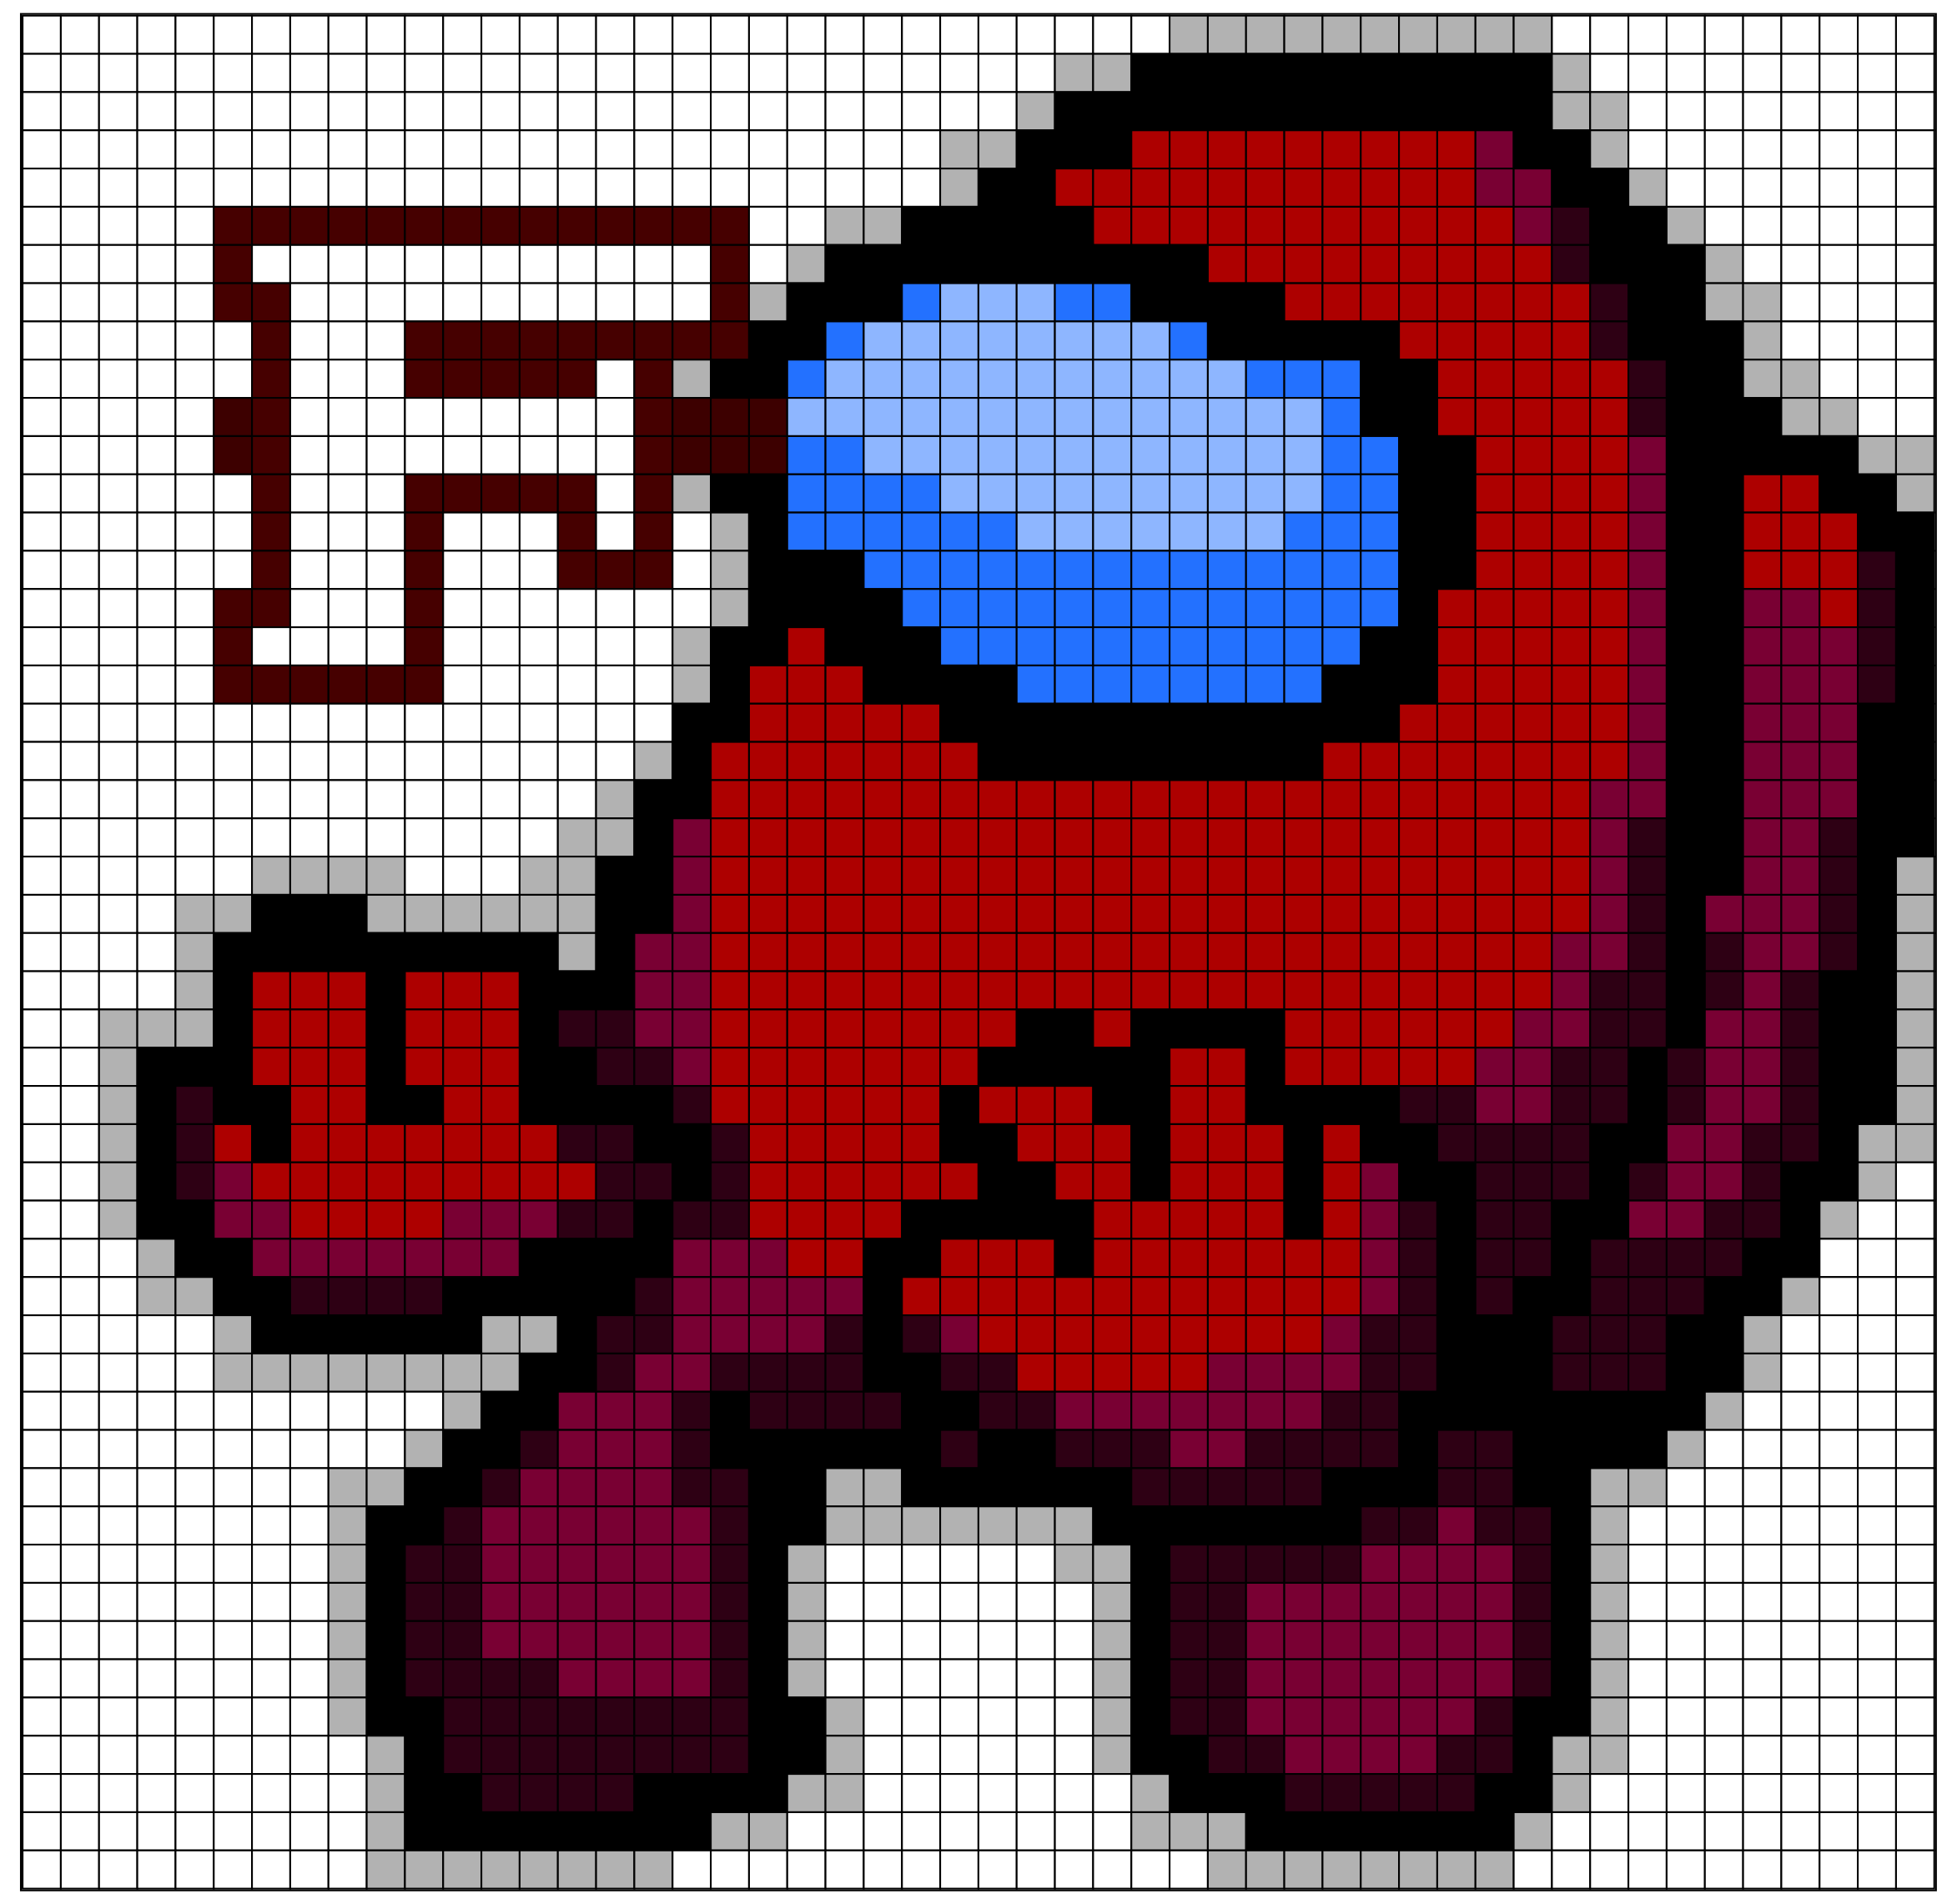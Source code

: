 digraph G {
node[shape = plaintext]
a[ label =<
<TABLE cellspacing="0" cellpadding="10">
<TR>
<TD width="1" height="1" bgcolor="white"></TD>
<TD width="1" height="1" bgcolor="white"></TD>
<TD width="1" height="1" bgcolor="white"></TD>
<TD width="1" height="1" bgcolor="white"></TD>
<TD width="1" height="1" bgcolor="white"></TD>
<TD width="1" height="1" bgcolor="white"></TD>
<TD width="1" height="1" bgcolor="white"></TD>
<TD width="1" height="1" bgcolor="white"></TD>
<TD width="1" height="1" bgcolor="white"></TD>
<TD width="1" height="1" bgcolor="white"></TD>
<TD width="1" height="1" bgcolor="white"></TD>
<TD width="1" height="1" bgcolor="white"></TD>
<TD width="1" height="1" bgcolor="white"></TD>
<TD width="1" height="1" bgcolor="white"></TD>
<TD width="1" height="1" bgcolor="white"></TD>
<TD width="1" height="1" bgcolor="white"></TD>
<TD width="1" height="1" bgcolor="white"></TD>
<TD width="1" height="1" bgcolor="white"></TD>
<TD width="1" height="1" bgcolor="white"></TD>
<TD width="1" height="1" bgcolor="white"></TD>
<TD width="1" height="1" bgcolor="white"></TD>
<TD width="1" height="1" bgcolor="white"></TD>
<TD width="1" height="1" bgcolor="white"></TD>
<TD width="1" height="1" bgcolor="white"></TD>
<TD width="1" height="1" bgcolor="white"></TD>
<TD width="1" height="1" bgcolor="white"></TD>
<TD width="1" height="1" bgcolor="white"></TD>
<TD width="1" height="1" bgcolor="white"></TD>
<TD width="1" height="1" bgcolor="white"></TD>
<TD width="1" height="1" bgcolor="white"></TD>
<TD width="1" height="1" bgcolor="#B2B2B2"></TD>
<TD width="1" height="1" bgcolor="#B2B2B2"></TD>
<TD width="1" height="1" bgcolor="#B2B2B2"></TD>
<TD width="1" height="1" bgcolor="#B2B2B2"></TD>
<TD width="1" height="1" bgcolor="#B2B2B2"></TD>
<TD width="1" height="1" bgcolor="#B2B2B2"></TD>
<TD width="1" height="1" bgcolor="#B2B2B2"></TD>
<TD width="1" height="1" bgcolor="#B2B2B2"></TD>
<TD width="1" height="1" bgcolor="#B2B2B2"></TD>
<TD width="1" height="1" bgcolor="#B2B2B2"></TD>
<TD width="1" height="1" bgcolor="white"></TD>
<TD width="1" height="1" bgcolor="white"></TD>
<TD width="1" height="1" bgcolor="white"></TD>
<TD width="1" height="1" bgcolor="white"></TD>
<TD width="1" height="1" bgcolor="white"></TD>
<TD width="1" height="1" bgcolor="white"></TD>
<TD width="1" height="1" bgcolor="white"></TD>
<TD width="1" height="1" bgcolor="white"></TD>
<TD width="1" height="1" bgcolor="white"></TD>
<TD width="1" height="1" bgcolor="white"></TD>
</TR>
<TR>
<TD width="1" height="1" bgcolor="white"></TD>
<TD width="1" height="1" bgcolor="white"></TD>
<TD width="1" height="1" bgcolor="white"></TD>
<TD width="1" height="1" bgcolor="white"></TD>
<TD width="1" height="1" bgcolor="white"></TD>
<TD width="1" height="1" bgcolor="white"></TD>
<TD width="1" height="1" bgcolor="white"></TD>
<TD width="1" height="1" bgcolor="white"></TD>
<TD width="1" height="1" bgcolor="white"></TD>
<TD width="1" height="1" bgcolor="white"></TD>
<TD width="1" height="1" bgcolor="white"></TD>
<TD width="1" height="1" bgcolor="white"></TD>
<TD width="1" height="1" bgcolor="white"></TD>
<TD width="1" height="1" bgcolor="white"></TD>
<TD width="1" height="1" bgcolor="white"></TD>
<TD width="1" height="1" bgcolor="white"></TD>
<TD width="1" height="1" bgcolor="white"></TD>
<TD width="1" height="1" bgcolor="white"></TD>
<TD width="1" height="1" bgcolor="white"></TD>
<TD width="1" height="1" bgcolor="white"></TD>
<TD width="1" height="1" bgcolor="white"></TD>
<TD width="1" height="1" bgcolor="white"></TD>
<TD width="1" height="1" bgcolor="white"></TD>
<TD width="1" height="1" bgcolor="white"></TD>
<TD width="1" height="1" bgcolor="white"></TD>
<TD width="1" height="1" bgcolor="white"></TD>
<TD width="1" height="1" bgcolor="white"></TD>
<TD width="1" height="1" bgcolor="#B2B2B2"></TD>
<TD width="1" height="1" bgcolor="#B2B2B2"></TD>
<TD width="1" height="1" bgcolor="#000000"></TD>
<TD width="1" height="1" bgcolor="#000000"></TD>
<TD width="1" height="1" bgcolor="#000000"></TD>
<TD width="1" height="1" bgcolor="#000000"></TD>
<TD width="1" height="1" bgcolor="#000000"></TD>
<TD width="1" height="1" bgcolor="#000000"></TD>
<TD width="1" height="1" bgcolor="#000000"></TD>
<TD width="1" height="1" bgcolor="#000000"></TD>
<TD width="1" height="1" bgcolor="#000000"></TD>
<TD width="1" height="1" bgcolor="#000000"></TD>
<TD width="1" height="1" bgcolor="#000000"></TD>
<TD width="1" height="1" bgcolor="#B2B2B2"></TD>
<TD width="1" height="1" bgcolor="white"></TD>
<TD width="1" height="1" bgcolor="white"></TD>
<TD width="1" height="1" bgcolor="white"></TD>
<TD width="1" height="1" bgcolor="white"></TD>
<TD width="1" height="1" bgcolor="white"></TD>
<TD width="1" height="1" bgcolor="white"></TD>
<TD width="1" height="1" bgcolor="white"></TD>
<TD width="1" height="1" bgcolor="white"></TD>
<TD width="1" height="1" bgcolor="white"></TD>
</TR>
<TR>
<TD width="1" height="1" bgcolor="white"></TD>
<TD width="1" height="1" bgcolor="white"></TD>
<TD width="1" height="1" bgcolor="white"></TD>
<TD width="1" height="1" bgcolor="white"></TD>
<TD width="1" height="1" bgcolor="white"></TD>
<TD width="1" height="1" bgcolor="white"></TD>
<TD width="1" height="1" bgcolor="white"></TD>
<TD width="1" height="1" bgcolor="white"></TD>
<TD width="1" height="1" bgcolor="white"></TD>
<TD width="1" height="1" bgcolor="white"></TD>
<TD width="1" height="1" bgcolor="white"></TD>
<TD width="1" height="1" bgcolor="white"></TD>
<TD width="1" height="1" bgcolor="white"></TD>
<TD width="1" height="1" bgcolor="white"></TD>
<TD width="1" height="1" bgcolor="white"></TD>
<TD width="1" height="1" bgcolor="white"></TD>
<TD width="1" height="1" bgcolor="white"></TD>
<TD width="1" height="1" bgcolor="white"></TD>
<TD width="1" height="1" bgcolor="white"></TD>
<TD width="1" height="1" bgcolor="white"></TD>
<TD width="1" height="1" bgcolor="white"></TD>
<TD width="1" height="1" bgcolor="white"></TD>
<TD width="1" height="1" bgcolor="white"></TD>
<TD width="1" height="1" bgcolor="white"></TD>
<TD width="1" height="1" bgcolor="white"></TD>
<TD width="1" height="1" bgcolor="white"></TD>
<TD width="1" height="1" bgcolor="#B2B2B2"></TD>
<TD width="1" height="1" bgcolor="#000000"></TD>
<TD width="1" height="1" bgcolor="#000000"></TD>
<TD width="1" height="1" bgcolor="#000000"></TD>
<TD width="1" height="1" bgcolor="#000000"></TD>
<TD width="1" height="1" bgcolor="#000000"></TD>
<TD width="1" height="1" bgcolor="#000000"></TD>
<TD width="1" height="1" bgcolor="#000000"></TD>
<TD width="1" height="1" bgcolor="#000000"></TD>
<TD width="1" height="1" bgcolor="#000000"></TD>
<TD width="1" height="1" bgcolor="#000000"></TD>
<TD width="1" height="1" bgcolor="#000000"></TD>
<TD width="1" height="1" bgcolor="#000000"></TD>
<TD width="1" height="1" bgcolor="#000000"></TD>
<TD width="1" height="1" bgcolor="#B2B2B2"></TD>
<TD width="1" height="1" bgcolor="#B2B2B2"></TD>
<TD width="1" height="1" bgcolor="white"></TD>
<TD width="1" height="1" bgcolor="white"></TD>
<TD width="1" height="1" bgcolor="white"></TD>
<TD width="1" height="1" bgcolor="white"></TD>
<TD width="1" height="1" bgcolor="white"></TD>
<TD width="1" height="1" bgcolor="white"></TD>
<TD width="1" height="1" bgcolor="white"></TD>
<TD width="1" height="1" bgcolor="white"></TD>
</TR>
<TR>
<TD width="1" height="1" bgcolor="white"></TD>
<TD width="1" height="1" bgcolor="white"></TD>
<TD width="1" height="1" bgcolor="white"></TD>
<TD width="1" height="1" bgcolor="white"></TD>
<TD width="1" height="1" bgcolor="white"></TD>
<TD width="1" height="1" bgcolor="white"></TD>
<TD width="1" height="1" bgcolor="white"></TD>
<TD width="1" height="1" bgcolor="white"></TD>
<TD width="1" height="1" bgcolor="white"></TD>
<TD width="1" height="1" bgcolor="white"></TD>
<TD width="1" height="1" bgcolor="white"></TD>
<TD width="1" height="1" bgcolor="white"></TD>
<TD width="1" height="1" bgcolor="white"></TD>
<TD width="1" height="1" bgcolor="white"></TD>
<TD width="1" height="1" bgcolor="white"></TD>
<TD width="1" height="1" bgcolor="white"></TD>
<TD width="1" height="1" bgcolor="white"></TD>
<TD width="1" height="1" bgcolor="white"></TD>
<TD width="1" height="1" bgcolor="white"></TD>
<TD width="1" height="1" bgcolor="white"></TD>
<TD width="1" height="1" bgcolor="white"></TD>
<TD width="1" height="1" bgcolor="white"></TD>
<TD width="1" height="1" bgcolor="white"></TD>
<TD width="1" height="1" bgcolor="white"></TD>
<TD width="1" height="1" bgcolor="#B2B2B2"></TD>
<TD width="1" height="1" bgcolor="#B2B2B2"></TD>
<TD width="1" height="1" bgcolor="#000000"></TD>
<TD width="1" height="1" bgcolor="#000000"></TD>
<TD width="1" height="1" bgcolor="#000000"></TD>
<TD width="1" height="1" bgcolor="#AD0000"></TD>
<TD width="1" height="1" bgcolor="#AD0000"></TD>
<TD width="1" height="1" bgcolor="#AD0000"></TD>
<TD width="1" height="1" bgcolor="#AD0000"></TD>
<TD width="1" height="1" bgcolor="#AD0000"></TD>
<TD width="1" height="1" bgcolor="#AD0000"></TD>
<TD width="1" height="1" bgcolor="#AD0000"></TD>
<TD width="1" height="1" bgcolor="#AD0000"></TD>
<TD width="1" height="1" bgcolor="#AD0000"></TD>
<TD width="1" height="1" bgcolor="#790033"></TD>
<TD width="1" height="1" bgcolor="#000000"></TD>
<TD width="1" height="1" bgcolor="#000000"></TD>
<TD width="1" height="1" bgcolor="#B2B2B2"></TD>
<TD width="1" height="1" bgcolor="white"></TD>
<TD width="1" height="1" bgcolor="white"></TD>
<TD width="1" height="1" bgcolor="white"></TD>
<TD width="1" height="1" bgcolor="white"></TD>
<TD width="1" height="1" bgcolor="white"></TD>
<TD width="1" height="1" bgcolor="white"></TD>
<TD width="1" height="1" bgcolor="white"></TD>
<TD width="1" height="1" bgcolor="white"></TD>
</TR>
<TR>
<TD width="1" height="1" bgcolor="white"></TD>
<TD width="1" height="1" bgcolor="white"></TD>
<TD width="1" height="1" bgcolor="white"></TD>
<TD width="1" height="1" bgcolor="white"></TD>
<TD width="1" height="1" bgcolor="white"></TD>
<TD width="1" height="1" bgcolor="white"></TD>
<TD width="1" height="1" bgcolor="white"></TD>
<TD width="1" height="1" bgcolor="white"></TD>
<TD width="1" height="1" bgcolor="white"></TD>
<TD width="1" height="1" bgcolor="white"></TD>
<TD width="1" height="1" bgcolor="white"></TD>
<TD width="1" height="1" bgcolor="white"></TD>
<TD width="1" height="1" bgcolor="white"></TD>
<TD width="1" height="1" bgcolor="white"></TD>
<TD width="1" height="1" bgcolor="white"></TD>
<TD width="1" height="1" bgcolor="white"></TD>
<TD width="1" height="1" bgcolor="white"></TD>
<TD width="1" height="1" bgcolor="white"></TD>
<TD width="1" height="1" bgcolor="white"></TD>
<TD width="1" height="1" bgcolor="white"></TD>
<TD width="1" height="1" bgcolor="white"></TD>
<TD width="1" height="1" bgcolor="white"></TD>
<TD width="1" height="1" bgcolor="white"></TD>
<TD width="1" height="1" bgcolor="white"></TD>
<TD width="1" height="1" bgcolor="#B2B2B2"></TD>
<TD width="1" height="1" bgcolor="#000000"></TD>
<TD width="1" height="1" bgcolor="#000000"></TD>
<TD width="1" height="1" bgcolor="#AD0000"></TD>
<TD width="1" height="1" bgcolor="#AD0000"></TD>
<TD width="1" height="1" bgcolor="#AD0000"></TD>
<TD width="1" height="1" bgcolor="#AD0000"></TD>
<TD width="1" height="1" bgcolor="#AD0000"></TD>
<TD width="1" height="1" bgcolor="#AD0000"></TD>
<TD width="1" height="1" bgcolor="#AD0000"></TD>
<TD width="1" height="1" bgcolor="#AD0000"></TD>
<TD width="1" height="1" bgcolor="#AD0000"></TD>
<TD width="1" height="1" bgcolor="#AD0000"></TD>
<TD width="1" height="1" bgcolor="#AD0000"></TD>
<TD width="1" height="1" bgcolor="#790033"></TD>
<TD width="1" height="1" bgcolor="#790033"></TD>
<TD width="1" height="1" bgcolor="#000000"></TD>
<TD width="1" height="1" bgcolor="#000000"></TD>
<TD width="1" height="1" bgcolor="#B2B2B2"></TD>
<TD width="1" height="1" bgcolor="white"></TD>
<TD width="1" height="1" bgcolor="white"></TD>
<TD width="1" height="1" bgcolor="white"></TD>
<TD width="1" height="1" bgcolor="white"></TD>
<TD width="1" height="1" bgcolor="white"></TD>
<TD width="1" height="1" bgcolor="white"></TD>
<TD width="1" height="1" bgcolor="white"></TD>
</TR>
<TR>
<TD width="1" height="1" bgcolor="white"></TD>
<TD width="1" height="1" bgcolor="white"></TD>
<TD width="1" height="1" bgcolor="white"></TD>
<TD width="1" height="1" bgcolor="white"></TD>
<TD width="1" height="1" bgcolor="white"></TD>
<TD width="1" height="1" bgcolor="#460000"></TD>
<TD width="1" height="1" bgcolor="#460000"></TD>
<TD width="1" height="1" bgcolor="#460000"></TD>
<TD width="1" height="1" bgcolor="#460000"></TD>
<TD width="1" height="1" bgcolor="#460000"></TD>
<TD width="1" height="1" bgcolor="#460000"></TD>
<TD width="1" height="1" bgcolor="#460000"></TD>
<TD width="1" height="1" bgcolor="#460000"></TD>
<TD width="1" height="1" bgcolor="#460000"></TD>
<TD width="1" height="1" bgcolor="#460000"></TD>
<TD width="1" height="1" bgcolor="#460000"></TD>
<TD width="1" height="1" bgcolor="#460000"></TD>
<TD width="1" height="1" bgcolor="#460000"></TD>
<TD width="1" height="1" bgcolor="#460000"></TD>
<TD width="1" height="1" bgcolor="white"></TD>
<TD width="1" height="1" bgcolor="white"></TD>
<TD width="1" height="1" bgcolor="#B2B2B2"></TD>
<TD width="1" height="1" bgcolor="#B2B2B2"></TD>
<TD width="1" height="1" bgcolor="#000000"></TD>
<TD width="1" height="1" bgcolor="#000000"></TD>
<TD width="1" height="1" bgcolor="#000000"></TD>
<TD width="1" height="1" bgcolor="#000000"></TD>
<TD width="1" height="1" bgcolor="#000000"></TD>
<TD width="1" height="1" bgcolor="#AD0000"></TD>
<TD width="1" height="1" bgcolor="#AD0000"></TD>
<TD width="1" height="1" bgcolor="#AD0000"></TD>
<TD width="1" height="1" bgcolor="#AD0000"></TD>
<TD width="1" height="1" bgcolor="#AD0000"></TD>
<TD width="1" height="1" bgcolor="#AD0000"></TD>
<TD width="1" height="1" bgcolor="#AD0000"></TD>
<TD width="1" height="1" bgcolor="#AD0000"></TD>
<TD width="1" height="1" bgcolor="#AD0000"></TD>
<TD width="1" height="1" bgcolor="#AD0000"></TD>
<TD width="1" height="1" bgcolor="#AD0000"></TD>
<TD width="1" height="1" bgcolor="#790033"></TD>
<TD width="1" height="1" bgcolor="#2E0014"></TD>
<TD width="1" height="1" bgcolor="#000000"></TD>
<TD width="1" height="1" bgcolor="#000000"></TD>
<TD width="1" height="1" bgcolor="#B2B2B2"></TD>
<TD width="1" height="1" bgcolor="white"></TD>
<TD width="1" height="1" bgcolor="white"></TD>
<TD width="1" height="1" bgcolor="white"></TD>
<TD width="1" height="1" bgcolor="white"></TD>
<TD width="1" height="1" bgcolor="white"></TD>
<TD width="1" height="1" bgcolor="white"></TD>
</TR>
<TR>
<TD width="1" height="1" bgcolor="white"></TD>
<TD width="1" height="1" bgcolor="white"></TD>
<TD width="1" height="1" bgcolor="white"></TD>
<TD width="1" height="1" bgcolor="white"></TD>
<TD width="1" height="1" bgcolor="white"></TD>
<TD width="1" height="1" bgcolor="#460000"></TD>
<TD width="1" height="1" bgcolor="white"></TD>
<TD width="1" height="1" bgcolor="white"></TD>
<TD width="1" height="1" bgcolor="white"></TD>
<TD width="1" height="1" bgcolor="white"></TD>
<TD width="1" height="1" bgcolor="white"></TD>
<TD width="1" height="1" bgcolor="white"></TD>
<TD width="1" height="1" bgcolor="white"></TD>
<TD width="1" height="1" bgcolor="white"></TD>
<TD width="1" height="1" bgcolor="white"></TD>
<TD width="1" height="1" bgcolor="white"></TD>
<TD width="1" height="1" bgcolor="white"></TD>
<TD width="1" height="1" bgcolor="white"></TD>
<TD width="1" height="1" bgcolor="#460000"></TD>
<TD width="1" height="1" bgcolor="white"></TD>
<TD width="1" height="1" bgcolor="#B2B2B2"></TD>
<TD width="1" height="1" bgcolor="#000000"></TD>
<TD width="1" height="1" bgcolor="#000000"></TD>
<TD width="1" height="1" bgcolor="#000000"></TD>
<TD width="1" height="1" bgcolor="#000000"></TD>
<TD width="1" height="1" bgcolor="#000000"></TD>
<TD width="1" height="1" bgcolor="#000000"></TD>
<TD width="1" height="1" bgcolor="#000000"></TD>
<TD width="1" height="1" bgcolor="#000000"></TD>
<TD width="1" height="1" bgcolor="#000000"></TD>
<TD width="1" height="1" bgcolor="#000000"></TD>
<TD width="1" height="1" bgcolor="#AD0000"></TD>
<TD width="1" height="1" bgcolor="#AD0000"></TD>
<TD width="1" height="1" bgcolor="#AD0000"></TD>
<TD width="1" height="1" bgcolor="#AD0000"></TD>
<TD width="1" height="1" bgcolor="#AD0000"></TD>
<TD width="1" height="1" bgcolor="#AD0000"></TD>
<TD width="1" height="1" bgcolor="#AD0000"></TD>
<TD width="1" height="1" bgcolor="#AD0000"></TD>
<TD width="1" height="1" bgcolor="#AD0000"></TD>
<TD width="1" height="1" bgcolor="#2E0014"></TD>
<TD width="1" height="1" bgcolor="#000000"></TD>
<TD width="1" height="1" bgcolor="#000000"></TD>
<TD width="1" height="1" bgcolor="#000000"></TD>
<TD width="1" height="1" bgcolor="#B2B2B2"></TD>
<TD width="1" height="1" bgcolor="white"></TD>
<TD width="1" height="1" bgcolor="white"></TD>
<TD width="1" height="1" bgcolor="white"></TD>
<TD width="1" height="1" bgcolor="white"></TD>
<TD width="1" height="1" bgcolor="white"></TD>
</TR>
<TR>
<TD width="1" height="1" bgcolor="white"></TD>
<TD width="1" height="1" bgcolor="white"></TD>
<TD width="1" height="1" bgcolor="white"></TD>
<TD width="1" height="1" bgcolor="white"></TD>
<TD width="1" height="1" bgcolor="white"></TD>
<TD width="1" height="1" bgcolor="#460000"></TD>
<TD width="1" height="1" bgcolor="#460000"></TD>
<TD width="1" height="1" bgcolor="white"></TD>
<TD width="1" height="1" bgcolor="white"></TD>
<TD width="1" height="1" bgcolor="white"></TD>
<TD width="1" height="1" bgcolor="white"></TD>
<TD width="1" height="1" bgcolor="white"></TD>
<TD width="1" height="1" bgcolor="white"></TD>
<TD width="1" height="1" bgcolor="white"></TD>
<TD width="1" height="1" bgcolor="white"></TD>
<TD width="1" height="1" bgcolor="white"></TD>
<TD width="1" height="1" bgcolor="white"></TD>
<TD width="1" height="1" bgcolor="white"></TD>
<TD width="1" height="1" bgcolor="#460000"></TD>
<TD width="1" height="1" bgcolor="#B2B2B2"></TD>
<TD width="1" height="1" bgcolor="#000000"></TD>
<TD width="1" height="1" bgcolor="#000000"></TD>
<TD width="1" height="1" bgcolor="#000000"></TD>
<TD width="1" height="1" bgcolor="#2371FF"></TD>
<TD width="1" height="1" bgcolor="#8EB6FF"></TD>
<TD width="1" height="1" bgcolor="#8EB6FF"></TD>
<TD width="1" height="1" bgcolor="#8EB6FF"></TD>
<TD width="1" height="1" bgcolor="#2371FF"></TD>
<TD width="1" height="1" bgcolor="#2371FF"></TD>
<TD width="1" height="1" bgcolor="#000000"></TD>
<TD width="1" height="1" bgcolor="#000000"></TD>
<TD width="1" height="1" bgcolor="#000000"></TD>
<TD width="1" height="1" bgcolor="#000000"></TD>
<TD width="1" height="1" bgcolor="#AD0000"></TD>
<TD width="1" height="1" bgcolor="#AD0000"></TD>
<TD width="1" height="1" bgcolor="#AD0000"></TD>
<TD width="1" height="1" bgcolor="#AD0000"></TD>
<TD width="1" height="1" bgcolor="#AD0000"></TD>
<TD width="1" height="1" bgcolor="#AD0000"></TD>
<TD width="1" height="1" bgcolor="#AD0000"></TD>
<TD width="1" height="1" bgcolor="#AD0000"></TD>
<TD width="1" height="1" bgcolor="#2E0014"></TD>
<TD width="1" height="1" bgcolor="#000000"></TD>
<TD width="1" height="1" bgcolor="#000000"></TD>
<TD width="1" height="1" bgcolor="#B2B2B2"></TD>
<TD width="1" height="1" bgcolor="#B2B2B2"></TD>
<TD width="1" height="1" bgcolor="white"></TD>
<TD width="1" height="1" bgcolor="white"></TD>
<TD width="1" height="1" bgcolor="white"></TD>
<TD width="1" height="1" bgcolor="white"></TD>
</TR>
<TR>
<TD width="1" height="1" bgcolor="white"></TD>
<TD width="1" height="1" bgcolor="white"></TD>
<TD width="1" height="1" bgcolor="white"></TD>
<TD width="1" height="1" bgcolor="white"></TD>
<TD width="1" height="1" bgcolor="white"></TD>
<TD width="1" height="1" bgcolor="white"></TD>
<TD width="1" height="1" bgcolor="#460000"></TD>
<TD width="1" height="1" bgcolor="white"></TD>
<TD width="1" height="1" bgcolor="white"></TD>
<TD width="1" height="1" bgcolor="white"></TD>
<TD width="1" height="1" bgcolor="#460000"></TD>
<TD width="1" height="1" bgcolor="#460000"></TD>
<TD width="1" height="1" bgcolor="#460000"></TD>
<TD width="1" height="1" bgcolor="#460000"></TD>
<TD width="1" height="1" bgcolor="#460000"></TD>
<TD width="1" height="1" bgcolor="#460000"></TD>
<TD width="1" height="1" bgcolor="#460000"></TD>
<TD width="1" height="1" bgcolor="#460000"></TD>
<TD width="1" height="1" bgcolor="#460000"></TD>
<TD width="1" height="1" bgcolor="#000000"></TD>
<TD width="1" height="1" bgcolor="#000000"></TD>
<TD width="1" height="1" bgcolor="#2371FF"></TD>
<TD width="1" height="1" bgcolor="#8EB6FF"></TD>
<TD width="1" height="1" bgcolor="#8EB6FF"></TD>
<TD width="1" height="1" bgcolor="#8EB6FF"></TD>
<TD width="1" height="1" bgcolor="#8EB6FF"></TD>
<TD width="1" height="1" bgcolor="#8EB6FF"></TD>
<TD width="1" height="1" bgcolor="#8EB6FF"></TD>
<TD width="1" height="1" bgcolor="#8EB6FF"></TD>
<TD width="1" height="1" bgcolor="#8EB6FF"></TD>
<TD width="1" height="1" bgcolor="#2371FF"></TD>
<TD width="1" height="1" bgcolor="#000000"></TD>
<TD width="1" height="1" bgcolor="#000000"></TD>
<TD width="1" height="1" bgcolor="#000000"></TD>
<TD width="1" height="1" bgcolor="#000000"></TD>
<TD width="1" height="1" bgcolor="#000000"></TD>
<TD width="1" height="1" bgcolor="#AD0000"></TD>
<TD width="1" height="1" bgcolor="#AD0000"></TD>
<TD width="1" height="1" bgcolor="#AD0000"></TD>
<TD width="1" height="1" bgcolor="#AD0000"></TD>
<TD width="1" height="1" bgcolor="#AD0000"></TD>
<TD width="1" height="1" bgcolor="#2E0014"></TD>
<TD width="1" height="1" bgcolor="#000000"></TD>
<TD width="1" height="1" bgcolor="#000000"></TD>
<TD width="1" height="1" bgcolor="#000000"></TD>
<TD width="1" height="1" bgcolor="#B2B2B2"></TD>
<TD width="1" height="1" bgcolor="white"></TD>
<TD width="1" height="1" bgcolor="white"></TD>
<TD width="1" height="1" bgcolor="white"></TD>
<TD width="1" height="1" bgcolor="white"></TD>
</TR>
<TR>
<TD width="1" height="1" bgcolor="white"></TD>
<TD width="1" height="1" bgcolor="white"></TD>
<TD width="1" height="1" bgcolor="white"></TD>
<TD width="1" height="1" bgcolor="white"></TD>
<TD width="1" height="1" bgcolor="white"></TD>
<TD width="1" height="1" bgcolor="white"></TD>
<TD width="1" height="1" bgcolor="#460000"></TD>
<TD width="1" height="1" bgcolor="white"></TD>
<TD width="1" height="1" bgcolor="white"></TD>
<TD width="1" height="1" bgcolor="white"></TD>
<TD width="1" height="1" bgcolor="#460000"></TD>
<TD width="1" height="1" bgcolor="#460000"></TD>
<TD width="1" height="1" bgcolor="#460000"></TD>
<TD width="1" height="1" bgcolor="#460000"></TD>
<TD width="1" height="1" bgcolor="#460000"></TD>
<TD width="1" height="1" bgcolor="white"></TD>
<TD width="1" height="1" bgcolor="#460000"></TD>
<TD width="1" height="1" bgcolor="#B2B2B2"></TD>
<TD width="1" height="1" bgcolor="#000000"></TD>
<TD width="1" height="1" bgcolor="#000000"></TD>
<TD width="1" height="1" bgcolor="#2371FF"></TD>
<TD width="1" height="1" bgcolor="#8EB6FF"></TD>
<TD width="1" height="1" bgcolor="#8EB6FF"></TD>
<TD width="1" height="1" bgcolor="#8EB6FF"></TD>
<TD width="1" height="1" bgcolor="#8EB6FF"></TD>
<TD width="1" height="1" bgcolor="#8EB6FF"></TD>
<TD width="1" height="1" bgcolor="#8EB6FF"></TD>
<TD width="1" height="1" bgcolor="#8EB6FF"></TD>
<TD width="1" height="1" bgcolor="#8EB6FF"></TD>
<TD width="1" height="1" bgcolor="#8EB6FF"></TD>
<TD width="1" height="1" bgcolor="#8EB6FF"></TD>
<TD width="1" height="1" bgcolor="#8EB6FF"></TD>
<TD width="1" height="1" bgcolor="#2371FF"></TD>
<TD width="1" height="1" bgcolor="#2371FF"></TD>
<TD width="1" height="1" bgcolor="#2371FF"></TD>
<TD width="1" height="1" bgcolor="#000000"></TD>
<TD width="1" height="1" bgcolor="#000000"></TD>
<TD width="1" height="1" bgcolor="#AD0000"></TD>
<TD width="1" height="1" bgcolor="#AD0000"></TD>
<TD width="1" height="1" bgcolor="#AD0000"></TD>
<TD width="1" height="1" bgcolor="#AD0000"></TD>
<TD width="1" height="1" bgcolor="#AD0000"></TD>
<TD width="1" height="1" bgcolor="#2E0014"></TD>
<TD width="1" height="1" bgcolor="#000000"></TD>
<TD width="1" height="1" bgcolor="#000000"></TD>
<TD width="1" height="1" bgcolor="#B2B2B2"></TD>
<TD width="1" height="1" bgcolor="#B2B2B2"></TD>
<TD width="1" height="1" bgcolor="white"></TD>
<TD width="1" height="1" bgcolor="white"></TD>
<TD width="1" height="1" bgcolor="white"></TD>
</TR>
<TR>
<TD width="1" height="1" bgcolor="white"></TD>
<TD width="1" height="1" bgcolor="white"></TD>
<TD width="1" height="1" bgcolor="white"></TD>
<TD width="1" height="1" bgcolor="white"></TD>
<TD width="1" height="1" bgcolor="white"></TD>
<TD width="1" height="1" bgcolor="#3D0000"></TD>
<TD width="1" height="1" bgcolor="#460000"></TD>
<TD width="1" height="1" bgcolor="white"></TD>
<TD width="1" height="1" bgcolor="white"></TD>
<TD width="1" height="1" bgcolor="white"></TD>
<TD width="1" height="1" bgcolor="white"></TD>
<TD width="1" height="1" bgcolor="white"></TD>
<TD width="1" height="1" bgcolor="white"></TD>
<TD width="1" height="1" bgcolor="white"></TD>
<TD width="1" height="1" bgcolor="white"></TD>
<TD width="1" height="1" bgcolor="white"></TD>
<TD width="1" height="1" bgcolor="#460000"></TD>
<TD width="1" height="1" bgcolor="#3D0000"></TD>
<TD width="1" height="1" bgcolor="#3D0000"></TD>
<TD width="1" height="1" bgcolor="#3D0000"></TD>
<TD width="1" height="1" bgcolor="#8EB6FF"></TD>
<TD width="1" height="1" bgcolor="#8EB6FF"></TD>
<TD width="1" height="1" bgcolor="#8EB6FF"></TD>
<TD width="1" height="1" bgcolor="#8EB6FF"></TD>
<TD width="1" height="1" bgcolor="#8EB6FF"></TD>
<TD width="1" height="1" bgcolor="#8EB6FF"></TD>
<TD width="1" height="1" bgcolor="#8EB6FF"></TD>
<TD width="1" height="1" bgcolor="#8EB6FF"></TD>
<TD width="1" height="1" bgcolor="#8EB6FF"></TD>
<TD width="1" height="1" bgcolor="#8EB6FF"></TD>
<TD width="1" height="1" bgcolor="#8EB6FF"></TD>
<TD width="1" height="1" bgcolor="#8EB6FF"></TD>
<TD width="1" height="1" bgcolor="#8EB6FF"></TD>
<TD width="1" height="1" bgcolor="#8EB6FF"></TD>
<TD width="1" height="1" bgcolor="#2371FF"></TD>
<TD width="1" height="1" bgcolor="#000000"></TD>
<TD width="1" height="1" bgcolor="#000000"></TD>
<TD width="1" height="1" bgcolor="#AD0000"></TD>
<TD width="1" height="1" bgcolor="#AD0000"></TD>
<TD width="1" height="1" bgcolor="#AD0000"></TD>
<TD width="1" height="1" bgcolor="#AD0000"></TD>
<TD width="1" height="1" bgcolor="#AD0000"></TD>
<TD width="1" height="1" bgcolor="#2E0014"></TD>
<TD width="1" height="1" bgcolor="#000000"></TD>
<TD width="1" height="1" bgcolor="#000000"></TD>
<TD width="1" height="1" bgcolor="#000000"></TD>
<TD width="1" height="1" bgcolor="#B2B2B2"></TD>
<TD width="1" height="1" bgcolor="#B2B2B2"></TD>
<TD width="1" height="1" bgcolor="white"></TD>
<TD width="1" height="1" bgcolor="white"></TD>
</TR>
<TR>
<TD width="1" height="1" bgcolor="white"></TD>
<TD width="1" height="1" bgcolor="white"></TD>
<TD width="1" height="1" bgcolor="white"></TD>
<TD width="1" height="1" bgcolor="white"></TD>
<TD width="1" height="1" bgcolor="white"></TD>
<TD width="1" height="1" bgcolor="#3D0000"></TD>
<TD width="1" height="1" bgcolor="#460000"></TD>
<TD width="1" height="1" bgcolor="white"></TD>
<TD width="1" height="1" bgcolor="white"></TD>
<TD width="1" height="1" bgcolor="white"></TD>
<TD width="1" height="1" bgcolor="white"></TD>
<TD width="1" height="1" bgcolor="white"></TD>
<TD width="1" height="1" bgcolor="white"></TD>
<TD width="1" height="1" bgcolor="white"></TD>
<TD width="1" height="1" bgcolor="white"></TD>
<TD width="1" height="1" bgcolor="white"></TD>
<TD width="1" height="1" bgcolor="#460000"></TD>
<TD width="1" height="1" bgcolor="#3D0000"></TD>
<TD width="1" height="1" bgcolor="#3D0000"></TD>
<TD width="1" height="1" bgcolor="#3D0000"></TD>
<TD width="1" height="1" bgcolor="#2371FF"></TD>
<TD width="1" height="1" bgcolor="#2371FF"></TD>
<TD width="1" height="1" bgcolor="#8EB6FF"></TD>
<TD width="1" height="1" bgcolor="#8EB6FF"></TD>
<TD width="1" height="1" bgcolor="#8EB6FF"></TD>
<TD width="1" height="1" bgcolor="#8EB6FF"></TD>
<TD width="1" height="1" bgcolor="#8EB6FF"></TD>
<TD width="1" height="1" bgcolor="#8EB6FF"></TD>
<TD width="1" height="1" bgcolor="#8EB6FF"></TD>
<TD width="1" height="1" bgcolor="#8EB6FF"></TD>
<TD width="1" height="1" bgcolor="#8EB6FF"></TD>
<TD width="1" height="1" bgcolor="#8EB6FF"></TD>
<TD width="1" height="1" bgcolor="#8EB6FF"></TD>
<TD width="1" height="1" bgcolor="#8EB6FF"></TD>
<TD width="1" height="1" bgcolor="#2371FF"></TD>
<TD width="1" height="1" bgcolor="#2371FF"></TD>
<TD width="1" height="1" bgcolor="#000000"></TD>
<TD width="1" height="1" bgcolor="#000000"></TD>
<TD width="1" height="1" bgcolor="#AD0000"></TD>
<TD width="1" height="1" bgcolor="#AD0000"></TD>
<TD width="1" height="1" bgcolor="#AD0000"></TD>
<TD width="1" height="1" bgcolor="#AD0000"></TD>
<TD width="1" height="1" bgcolor="#790033"></TD>
<TD width="1" height="1" bgcolor="#000000"></TD>
<TD width="1" height="1" bgcolor="#000000"></TD>
<TD width="1" height="1" bgcolor="#000000"></TD>
<TD width="1" height="1" bgcolor="#000000"></TD>
<TD width="1" height="1" bgcolor="#000000"></TD>
<TD width="1" height="1" bgcolor="#B2B2B2"></TD>
<TD width="1" height="1" bgcolor="#B2B2B2"></TD>
</TR>
<TR>
<TD width="1" height="1" bgcolor="white"></TD>
<TD width="1" height="1" bgcolor="white"></TD>
<TD width="1" height="1" bgcolor="white"></TD>
<TD width="1" height="1" bgcolor="white"></TD>
<TD width="1" height="1" bgcolor="white"></TD>
<TD width="1" height="1" bgcolor="white"></TD>
<TD width="1" height="1" bgcolor="#460000"></TD>
<TD width="1" height="1" bgcolor="white"></TD>
<TD width="1" height="1" bgcolor="white"></TD>
<TD width="1" height="1" bgcolor="white"></TD>
<TD width="1" height="1" bgcolor="#460000"></TD>
<TD width="1" height="1" bgcolor="#460000"></TD>
<TD width="1" height="1" bgcolor="#460000"></TD>
<TD width="1" height="1" bgcolor="#460000"></TD>
<TD width="1" height="1" bgcolor="#460000"></TD>
<TD width="1" height="1" bgcolor="white"></TD>
<TD width="1" height="1" bgcolor="#460000"></TD>
<TD width="1" height="1" bgcolor="#B2B2B2"></TD>
<TD width="1" height="1" bgcolor="#000000"></TD>
<TD width="1" height="1" bgcolor="#000000"></TD>
<TD width="1" height="1" bgcolor="#2371FF"></TD>
<TD width="1" height="1" bgcolor="#2371FF"></TD>
<TD width="1" height="1" bgcolor="#2371FF"></TD>
<TD width="1" height="1" bgcolor="#2371FF"></TD>
<TD width="1" height="1" bgcolor="#8EB6FF"></TD>
<TD width="1" height="1" bgcolor="#8EB6FF"></TD>
<TD width="1" height="1" bgcolor="#8EB6FF"></TD>
<TD width="1" height="1" bgcolor="#8EB6FF"></TD>
<TD width="1" height="1" bgcolor="#8EB6FF"></TD>
<TD width="1" height="1" bgcolor="#8EB6FF"></TD>
<TD width="1" height="1" bgcolor="#8EB6FF"></TD>
<TD width="1" height="1" bgcolor="#8EB6FF"></TD>
<TD width="1" height="1" bgcolor="#8EB6FF"></TD>
<TD width="1" height="1" bgcolor="#8EB6FF"></TD>
<TD width="1" height="1" bgcolor="#2371FF"></TD>
<TD width="1" height="1" bgcolor="#2371FF"></TD>
<TD width="1" height="1" bgcolor="#000000"></TD>
<TD width="1" height="1" bgcolor="#000000"></TD>
<TD width="1" height="1" bgcolor="#AD0000"></TD>
<TD width="1" height="1" bgcolor="#AD0000"></TD>
<TD width="1" height="1" bgcolor="#AD0000"></TD>
<TD width="1" height="1" bgcolor="#AD0000"></TD>
<TD width="1" height="1" bgcolor="#790033"></TD>
<TD width="1" height="1" bgcolor="#000000"></TD>
<TD width="1" height="1" bgcolor="#000000"></TD>
<TD width="1" height="1" bgcolor="#AD0000"></TD>
<TD width="1" height="1" bgcolor="#AD0000"></TD>
<TD width="1" height="1" bgcolor="#000000"></TD>
<TD width="1" height="1" bgcolor="#000000"></TD>
<TD width="1" height="1" bgcolor="#B2B2B2"></TD>
</TR>
<TR>
<TD width="1" height="1" bgcolor="white"></TD>
<TD width="1" height="1" bgcolor="white"></TD>
<TD width="1" height="1" bgcolor="white"></TD>
<TD width="1" height="1" bgcolor="white"></TD>
<TD width="1" height="1" bgcolor="white"></TD>
<TD width="1" height="1" bgcolor="white"></TD>
<TD width="1" height="1" bgcolor="#460000"></TD>
<TD width="1" height="1" bgcolor="white"></TD>
<TD width="1" height="1" bgcolor="white"></TD>
<TD width="1" height="1" bgcolor="white"></TD>
<TD width="1" height="1" bgcolor="#460000"></TD>
<TD width="1" height="1" bgcolor="white"></TD>
<TD width="1" height="1" bgcolor="white"></TD>
<TD width="1" height="1" bgcolor="white"></TD>
<TD width="1" height="1" bgcolor="#460000"></TD>
<TD width="1" height="1" bgcolor="white"></TD>
<TD width="1" height="1" bgcolor="#460000"></TD>
<TD width="1" height="1" bgcolor="white"></TD>
<TD width="1" height="1" bgcolor="#B2B2B2"></TD>
<TD width="1" height="1" bgcolor="#000000"></TD>
<TD width="1" height="1" bgcolor="#2371FF"></TD>
<TD width="1" height="1" bgcolor="#2371FF"></TD>
<TD width="1" height="1" bgcolor="#2371FF"></TD>
<TD width="1" height="1" bgcolor="#2371FF"></TD>
<TD width="1" height="1" bgcolor="#2371FF"></TD>
<TD width="1" height="1" bgcolor="#2371FF"></TD>
<TD width="1" height="1" bgcolor="#8EB6FF"></TD>
<TD width="1" height="1" bgcolor="#8EB6FF"></TD>
<TD width="1" height="1" bgcolor="#8EB6FF"></TD>
<TD width="1" height="1" bgcolor="#8EB6FF"></TD>
<TD width="1" height="1" bgcolor="#8EB6FF"></TD>
<TD width="1" height="1" bgcolor="#8EB6FF"></TD>
<TD width="1" height="1" bgcolor="#8EB6FF"></TD>
<TD width="1" height="1" bgcolor="#2371FF"></TD>
<TD width="1" height="1" bgcolor="#2371FF"></TD>
<TD width="1" height="1" bgcolor="#2371FF"></TD>
<TD width="1" height="1" bgcolor="#000000"></TD>
<TD width="1" height="1" bgcolor="#000000"></TD>
<TD width="1" height="1" bgcolor="#AD0000"></TD>
<TD width="1" height="1" bgcolor="#AD0000"></TD>
<TD width="1" height="1" bgcolor="#AD0000"></TD>
<TD width="1" height="1" bgcolor="#AD0000"></TD>
<TD width="1" height="1" bgcolor="#790033"></TD>
<TD width="1" height="1" bgcolor="#000000"></TD>
<TD width="1" height="1" bgcolor="#000000"></TD>
<TD width="1" height="1" bgcolor="#AD0000"></TD>
<TD width="1" height="1" bgcolor="#AD0000"></TD>
<TD width="1" height="1" bgcolor="#AD0000"></TD>
<TD width="1" height="1" bgcolor="#000000"></TD>
<TD width="1" height="1" bgcolor="#000000"></TD>
</TR>
<TR>
<TD width="1" height="1" bgcolor="white"></TD>
<TD width="1" height="1" bgcolor="white"></TD>
<TD width="1" height="1" bgcolor="white"></TD>
<TD width="1" height="1" bgcolor="white"></TD>
<TD width="1" height="1" bgcolor="white"></TD>
<TD width="1" height="1" bgcolor="white"></TD>
<TD width="1" height="1" bgcolor="#460000"></TD>
<TD width="1" height="1" bgcolor="white"></TD>
<TD width="1" height="1" bgcolor="white"></TD>
<TD width="1" height="1" bgcolor="white"></TD>
<TD width="1" height="1" bgcolor="#460000"></TD>
<TD width="1" height="1" bgcolor="white"></TD>
<TD width="1" height="1" bgcolor="white"></TD>
<TD width="1" height="1" bgcolor="white"></TD>
<TD width="1" height="1" bgcolor="#460000"></TD>
<TD width="1" height="1" bgcolor="#460000"></TD>
<TD width="1" height="1" bgcolor="#460000"></TD>
<TD width="1" height="1" bgcolor="white"></TD>
<TD width="1" height="1" bgcolor="#B2B2B2"></TD>
<TD width="1" height="1" bgcolor="#000000"></TD>
<TD width="1" height="1" bgcolor="#000000"></TD>
<TD width="1" height="1" bgcolor="#000000"></TD>
<TD width="1" height="1" bgcolor="#2371FF"></TD>
<TD width="1" height="1" bgcolor="#2371FF"></TD>
<TD width="1" height="1" bgcolor="#2371FF"></TD>
<TD width="1" height="1" bgcolor="#2371FF"></TD>
<TD width="1" height="1" bgcolor="#2371FF"></TD>
<TD width="1" height="1" bgcolor="#2371FF"></TD>
<TD width="1" height="1" bgcolor="#2371FF"></TD>
<TD width="1" height="1" bgcolor="#2371FF"></TD>
<TD width="1" height="1" bgcolor="#2371FF"></TD>
<TD width="1" height="1" bgcolor="#2371FF"></TD>
<TD width="1" height="1" bgcolor="#2371FF"></TD>
<TD width="1" height="1" bgcolor="#2371FF"></TD>
<TD width="1" height="1" bgcolor="#2371FF"></TD>
<TD width="1" height="1" bgcolor="#2371FF"></TD>
<TD width="1" height="1" bgcolor="#000000"></TD>
<TD width="1" height="1" bgcolor="#000000"></TD>
<TD width="1" height="1" bgcolor="#AD0000"></TD>
<TD width="1" height="1" bgcolor="#AD0000"></TD>
<TD width="1" height="1" bgcolor="#AD0000"></TD>
<TD width="1" height="1" bgcolor="#AD0000"></TD>
<TD width="1" height="1" bgcolor="#790033"></TD>
<TD width="1" height="1" bgcolor="#000000"></TD>
<TD width="1" height="1" bgcolor="#000000"></TD>
<TD width="1" height="1" bgcolor="#AD0000"></TD>
<TD width="1" height="1" bgcolor="#AD0000"></TD>
<TD width="1" height="1" bgcolor="#AD0000"></TD>
<TD width="1" height="1" bgcolor="#2E0014"></TD>
<TD width="1" height="1" bgcolor="#000000"></TD>
</TR>
<TR>
<TD width="1" height="1" bgcolor="white"></TD>
<TD width="1" height="1" bgcolor="white"></TD>
<TD width="1" height="1" bgcolor="white"></TD>
<TD width="1" height="1" bgcolor="white"></TD>
<TD width="1" height="1" bgcolor="white"></TD>
<TD width="1" height="1" bgcolor="#460000"></TD>
<TD width="1" height="1" bgcolor="#460000"></TD>
<TD width="1" height="1" bgcolor="white"></TD>
<TD width="1" height="1" bgcolor="white"></TD>
<TD width="1" height="1" bgcolor="white"></TD>
<TD width="1" height="1" bgcolor="#460000"></TD>
<TD width="1" height="1" bgcolor="white"></TD>
<TD width="1" height="1" bgcolor="white"></TD>
<TD width="1" height="1" bgcolor="white"></TD>
<TD width="1" height="1" bgcolor="white"></TD>
<TD width="1" height="1" bgcolor="white"></TD>
<TD width="1" height="1" bgcolor="white"></TD>
<TD width="1" height="1" bgcolor="white"></TD>
<TD width="1" height="1" bgcolor="#B2B2B2"></TD>
<TD width="1" height="1" bgcolor="#000000"></TD>
<TD width="1" height="1" bgcolor="#000000"></TD>
<TD width="1" height="1" bgcolor="#000000"></TD>
<TD width="1" height="1" bgcolor="#000000"></TD>
<TD width="1" height="1" bgcolor="#2371FF"></TD>
<TD width="1" height="1" bgcolor="#2371FF"></TD>
<TD width="1" height="1" bgcolor="#2371FF"></TD>
<TD width="1" height="1" bgcolor="#2371FF"></TD>
<TD width="1" height="1" bgcolor="#2371FF"></TD>
<TD width="1" height="1" bgcolor="#2371FF"></TD>
<TD width="1" height="1" bgcolor="#2371FF"></TD>
<TD width="1" height="1" bgcolor="#2371FF"></TD>
<TD width="1" height="1" bgcolor="#2371FF"></TD>
<TD width="1" height="1" bgcolor="#2371FF"></TD>
<TD width="1" height="1" bgcolor="#2371FF"></TD>
<TD width="1" height="1" bgcolor="#2371FF"></TD>
<TD width="1" height="1" bgcolor="#2371FF"></TD>
<TD width="1" height="1" bgcolor="#000000"></TD>
<TD width="1" height="1" bgcolor="#AD0000"></TD>
<TD width="1" height="1" bgcolor="#AD0000"></TD>
<TD width="1" height="1" bgcolor="#AD0000"></TD>
<TD width="1" height="1" bgcolor="#AD0000"></TD>
<TD width="1" height="1" bgcolor="#AD0000"></TD>
<TD width="1" height="1" bgcolor="#790033"></TD>
<TD width="1" height="1" bgcolor="#000000"></TD>
<TD width="1" height="1" bgcolor="#000000"></TD>
<TD width="1" height="1" bgcolor="#790033"></TD>
<TD width="1" height="1" bgcolor="#790033"></TD>
<TD width="1" height="1" bgcolor="#AD0000"></TD>
<TD width="1" height="1" bgcolor="#2E0014"></TD>
<TD width="1" height="1" bgcolor="#000000"></TD>
</TR>
<TR>
<TD width="1" height="1" bgcolor="white"></TD>
<TD width="1" height="1" bgcolor="white"></TD>
<TD width="1" height="1" bgcolor="white"></TD>
<TD width="1" height="1" bgcolor="white"></TD>
<TD width="1" height="1" bgcolor="white"></TD>
<TD width="1" height="1" bgcolor="#460000"></TD>
<TD width="1" height="1" bgcolor="white"></TD>
<TD width="1" height="1" bgcolor="white"></TD>
<TD width="1" height="1" bgcolor="white"></TD>
<TD width="1" height="1" bgcolor="white"></TD>
<TD width="1" height="1" bgcolor="#460000"></TD>
<TD width="1" height="1" bgcolor="white"></TD>
<TD width="1" height="1" bgcolor="white"></TD>
<TD width="1" height="1" bgcolor="white"></TD>
<TD width="1" height="1" bgcolor="white"></TD>
<TD width="1" height="1" bgcolor="white"></TD>
<TD width="1" height="1" bgcolor="white"></TD>
<TD width="1" height="1" bgcolor="#B2B2B2"></TD>
<TD width="1" height="1" bgcolor="#000000"></TD>
<TD width="1" height="1" bgcolor="#000000"></TD>
<TD width="1" height="1" bgcolor="#AD0000"></TD>
<TD width="1" height="1" bgcolor="#000000"></TD>
<TD width="1" height="1" bgcolor="#000000"></TD>
<TD width="1" height="1" bgcolor="#000000"></TD>
<TD width="1" height="1" bgcolor="#2371FF"></TD>
<TD width="1" height="1" bgcolor="#2371FF"></TD>
<TD width="1" height="1" bgcolor="#2371FF"></TD>
<TD width="1" height="1" bgcolor="#2371FF"></TD>
<TD width="1" height="1" bgcolor="#2371FF"></TD>
<TD width="1" height="1" bgcolor="#2371FF"></TD>
<TD width="1" height="1" bgcolor="#2371FF"></TD>
<TD width="1" height="1" bgcolor="#2371FF"></TD>
<TD width="1" height="1" bgcolor="#2371FF"></TD>
<TD width="1" height="1" bgcolor="#2371FF"></TD>
<TD width="1" height="1" bgcolor="#2371FF"></TD>
<TD width="1" height="1" bgcolor="#000000"></TD>
<TD width="1" height="1" bgcolor="#000000"></TD>
<TD width="1" height="1" bgcolor="#AD0000"></TD>
<TD width="1" height="1" bgcolor="#AD0000"></TD>
<TD width="1" height="1" bgcolor="#AD0000"></TD>
<TD width="1" height="1" bgcolor="#AD0000"></TD>
<TD width="1" height="1" bgcolor="#AD0000"></TD>
<TD width="1" height="1" bgcolor="#790033"></TD>
<TD width="1" height="1" bgcolor="#000000"></TD>
<TD width="1" height="1" bgcolor="#000000"></TD>
<TD width="1" height="1" bgcolor="#790033"></TD>
<TD width="1" height="1" bgcolor="#790033"></TD>
<TD width="1" height="1" bgcolor="#790033"></TD>
<TD width="1" height="1" bgcolor="#2E0014"></TD>
<TD width="1" height="1" bgcolor="#000000"></TD>
</TR>
<TR>
<TD width="1" height="1" bgcolor="white"></TD>
<TD width="1" height="1" bgcolor="white"></TD>
<TD width="1" height="1" bgcolor="white"></TD>
<TD width="1" height="1" bgcolor="white"></TD>
<TD width="1" height="1" bgcolor="white"></TD>
<TD width="1" height="1" bgcolor="#460000"></TD>
<TD width="1" height="1" bgcolor="#460000"></TD>
<TD width="1" height="1" bgcolor="#460000"></TD>
<TD width="1" height="1" bgcolor="#460000"></TD>
<TD width="1" height="1" bgcolor="#460000"></TD>
<TD width="1" height="1" bgcolor="#460000"></TD>
<TD width="1" height="1" bgcolor="white"></TD>
<TD width="1" height="1" bgcolor="white"></TD>
<TD width="1" height="1" bgcolor="white"></TD>
<TD width="1" height="1" bgcolor="white"></TD>
<TD width="1" height="1" bgcolor="white"></TD>
<TD width="1" height="1" bgcolor="white"></TD>
<TD width="1" height="1" bgcolor="#B2B2B2"></TD>
<TD width="1" height="1" bgcolor="#000000"></TD>
<TD width="1" height="1" bgcolor="#AD0000"></TD>
<TD width="1" height="1" bgcolor="#AD0000"></TD>
<TD width="1" height="1" bgcolor="#AD0000"></TD>
<TD width="1" height="1" bgcolor="#000000"></TD>
<TD width="1" height="1" bgcolor="#000000"></TD>
<TD width="1" height="1" bgcolor="#000000"></TD>
<TD width="1" height="1" bgcolor="#000000"></TD>
<TD width="1" height="1" bgcolor="#2371FF"></TD>
<TD width="1" height="1" bgcolor="#2371FF"></TD>
<TD width="1" height="1" bgcolor="#2371FF"></TD>
<TD width="1" height="1" bgcolor="#2371FF"></TD>
<TD width="1" height="1" bgcolor="#2371FF"></TD>
<TD width="1" height="1" bgcolor="#2371FF"></TD>
<TD width="1" height="1" bgcolor="#2371FF"></TD>
<TD width="1" height="1" bgcolor="#2371FF"></TD>
<TD width="1" height="1" bgcolor="#000000"></TD>
<TD width="1" height="1" bgcolor="#000000"></TD>
<TD width="1" height="1" bgcolor="#000000"></TD>
<TD width="1" height="1" bgcolor="#AD0000"></TD>
<TD width="1" height="1" bgcolor="#AD0000"></TD>
<TD width="1" height="1" bgcolor="#AD0000"></TD>
<TD width="1" height="1" bgcolor="#AD0000"></TD>
<TD width="1" height="1" bgcolor="#AD0000"></TD>
<TD width="1" height="1" bgcolor="#790033"></TD>
<TD width="1" height="1" bgcolor="#000000"></TD>
<TD width="1" height="1" bgcolor="#000000"></TD>
<TD width="1" height="1" bgcolor="#790033"></TD>
<TD width="1" height="1" bgcolor="#790033"></TD>
<TD width="1" height="1" bgcolor="#790033"></TD>
<TD width="1" height="1" bgcolor="#2E0014"></TD>
<TD width="1" height="1" bgcolor="#000000"></TD>
</TR>
<TR>
<TD width="1" height="1" bgcolor="white"></TD>
<TD width="1" height="1" bgcolor="white"></TD>
<TD width="1" height="1" bgcolor="white"></TD>
<TD width="1" height="1" bgcolor="white"></TD>
<TD width="1" height="1" bgcolor="white"></TD>
<TD width="1" height="1" bgcolor="white"></TD>
<TD width="1" height="1" bgcolor="white"></TD>
<TD width="1" height="1" bgcolor="white"></TD>
<TD width="1" height="1" bgcolor="white"></TD>
<TD width="1" height="1" bgcolor="white"></TD>
<TD width="1" height="1" bgcolor="white"></TD>
<TD width="1" height="1" bgcolor="white"></TD>
<TD width="1" height="1" bgcolor="white"></TD>
<TD width="1" height="1" bgcolor="white"></TD>
<TD width="1" height="1" bgcolor="white"></TD>
<TD width="1" height="1" bgcolor="white"></TD>
<TD width="1" height="1" bgcolor="white"></TD>
<TD width="1" height="1" bgcolor="#000000"></TD>
<TD width="1" height="1" bgcolor="#000000"></TD>
<TD width="1" height="1" bgcolor="#AD0000"></TD>
<TD width="1" height="1" bgcolor="#AD0000"></TD>
<TD width="1" height="1" bgcolor="#AD0000"></TD>
<TD width="1" height="1" bgcolor="#AD0000"></TD>
<TD width="1" height="1" bgcolor="#AD0000"></TD>
<TD width="1" height="1" bgcolor="#000000"></TD>
<TD width="1" height="1" bgcolor="#000000"></TD>
<TD width="1" height="1" bgcolor="#000000"></TD>
<TD width="1" height="1" bgcolor="#000000"></TD>
<TD width="1" height="1" bgcolor="#000000"></TD>
<TD width="1" height="1" bgcolor="#000000"></TD>
<TD width="1" height="1" bgcolor="#000000"></TD>
<TD width="1" height="1" bgcolor="#000000"></TD>
<TD width="1" height="1" bgcolor="#000000"></TD>
<TD width="1" height="1" bgcolor="#000000"></TD>
<TD width="1" height="1" bgcolor="#000000"></TD>
<TD width="1" height="1" bgcolor="#000000"></TD>
<TD width="1" height="1" bgcolor="#AD0000"></TD>
<TD width="1" height="1" bgcolor="#AD0000"></TD>
<TD width="1" height="1" bgcolor="#AD0000"></TD>
<TD width="1" height="1" bgcolor="#AD0000"></TD>
<TD width="1" height="1" bgcolor="#AD0000"></TD>
<TD width="1" height="1" bgcolor="#AD0000"></TD>
<TD width="1" height="1" bgcolor="#790033"></TD>
<TD width="1" height="1" bgcolor="#000000"></TD>
<TD width="1" height="1" bgcolor="#000000"></TD>
<TD width="1" height="1" bgcolor="#790033"></TD>
<TD width="1" height="1" bgcolor="#790033"></TD>
<TD width="1" height="1" bgcolor="#790033"></TD>
<TD width="1" height="1" bgcolor="#000000"></TD>
<TD width="1" height="1" bgcolor="#000000"></TD>
</TR>
<TR>
<TD width="1" height="1" bgcolor="white"></TD>
<TD width="1" height="1" bgcolor="white"></TD>
<TD width="1" height="1" bgcolor="white"></TD>
<TD width="1" height="1" bgcolor="white"></TD>
<TD width="1" height="1" bgcolor="white"></TD>
<TD width="1" height="1" bgcolor="white"></TD>
<TD width="1" height="1" bgcolor="white"></TD>
<TD width="1" height="1" bgcolor="white"></TD>
<TD width="1" height="1" bgcolor="white"></TD>
<TD width="1" height="1" bgcolor="white"></TD>
<TD width="1" height="1" bgcolor="white"></TD>
<TD width="1" height="1" bgcolor="white"></TD>
<TD width="1" height="1" bgcolor="white"></TD>
<TD width="1" height="1" bgcolor="white"></TD>
<TD width="1" height="1" bgcolor="white"></TD>
<TD width="1" height="1" bgcolor="white"></TD>
<TD width="1" height="1" bgcolor="#B2B2B2"></TD>
<TD width="1" height="1" bgcolor="#000000"></TD>
<TD width="1" height="1" bgcolor="#AD0000"></TD>
<TD width="1" height="1" bgcolor="#AD0000"></TD>
<TD width="1" height="1" bgcolor="#AD0000"></TD>
<TD width="1" height="1" bgcolor="#AD0000"></TD>
<TD width="1" height="1" bgcolor="#AD0000"></TD>
<TD width="1" height="1" bgcolor="#AD0000"></TD>
<TD width="1" height="1" bgcolor="#AD0000"></TD>
<TD width="1" height="1" bgcolor="#000000"></TD>
<TD width="1" height="1" bgcolor="#000000"></TD>
<TD width="1" height="1" bgcolor="#000000"></TD>
<TD width="1" height="1" bgcolor="#000000"></TD>
<TD width="1" height="1" bgcolor="#000000"></TD>
<TD width="1" height="1" bgcolor="#000000"></TD>
<TD width="1" height="1" bgcolor="#000000"></TD>
<TD width="1" height="1" bgcolor="#000000"></TD>
<TD width="1" height="1" bgcolor="#000000"></TD>
<TD width="1" height="1" bgcolor="#AD0000"></TD>
<TD width="1" height="1" bgcolor="#AD0000"></TD>
<TD width="1" height="1" bgcolor="#AD0000"></TD>
<TD width="1" height="1" bgcolor="#AD0000"></TD>
<TD width="1" height="1" bgcolor="#AD0000"></TD>
<TD width="1" height="1" bgcolor="#AD0000"></TD>
<TD width="1" height="1" bgcolor="#AD0000"></TD>
<TD width="1" height="1" bgcolor="#AD0000"></TD>
<TD width="1" height="1" bgcolor="#790033"></TD>
<TD width="1" height="1" bgcolor="#000000"></TD>
<TD width="1" height="1" bgcolor="#000000"></TD>
<TD width="1" height="1" bgcolor="#790033"></TD>
<TD width="1" height="1" bgcolor="#790033"></TD>
<TD width="1" height="1" bgcolor="#790033"></TD>
<TD width="1" height="1" bgcolor="#000000"></TD>
<TD width="1" height="1" bgcolor="#000000"></TD>
</TR>
<TR>
<TD width="1" height="1" bgcolor="white"></TD>
<TD width="1" height="1" bgcolor="white"></TD>
<TD width="1" height="1" bgcolor="white"></TD>
<TD width="1" height="1" bgcolor="white"></TD>
<TD width="1" height="1" bgcolor="white"></TD>
<TD width="1" height="1" bgcolor="white"></TD>
<TD width="1" height="1" bgcolor="white"></TD>
<TD width="1" height="1" bgcolor="white"></TD>
<TD width="1" height="1" bgcolor="white"></TD>
<TD width="1" height="1" bgcolor="white"></TD>
<TD width="1" height="1" bgcolor="white"></TD>
<TD width="1" height="1" bgcolor="white"></TD>
<TD width="1" height="1" bgcolor="white"></TD>
<TD width="1" height="1" bgcolor="white"></TD>
<TD width="1" height="1" bgcolor="white"></TD>
<TD width="1" height="1" bgcolor="#B2B2B2"></TD>
<TD width="1" height="1" bgcolor="#000000"></TD>
<TD width="1" height="1" bgcolor="#000000"></TD>
<TD width="1" height="1" bgcolor="#AD0000"></TD>
<TD width="1" height="1" bgcolor="#AD0000"></TD>
<TD width="1" height="1" bgcolor="#AD0000"></TD>
<TD width="1" height="1" bgcolor="#AD0000"></TD>
<TD width="1" height="1" bgcolor="#AD0000"></TD>
<TD width="1" height="1" bgcolor="#AD0000"></TD>
<TD width="1" height="1" bgcolor="#AD0000"></TD>
<TD width="1" height="1" bgcolor="#AD0000"></TD>
<TD width="1" height="1" bgcolor="#AD0000"></TD>
<TD width="1" height="1" bgcolor="#AD0000"></TD>
<TD width="1" height="1" bgcolor="#AD0000"></TD>
<TD width="1" height="1" bgcolor="#AD0000"></TD>
<TD width="1" height="1" bgcolor="#AD0000"></TD>
<TD width="1" height="1" bgcolor="#AD0000"></TD>
<TD width="1" height="1" bgcolor="#AD0000"></TD>
<TD width="1" height="1" bgcolor="#AD0000"></TD>
<TD width="1" height="1" bgcolor="#AD0000"></TD>
<TD width="1" height="1" bgcolor="#AD0000"></TD>
<TD width="1" height="1" bgcolor="#AD0000"></TD>
<TD width="1" height="1" bgcolor="#AD0000"></TD>
<TD width="1" height="1" bgcolor="#AD0000"></TD>
<TD width="1" height="1" bgcolor="#AD0000"></TD>
<TD width="1" height="1" bgcolor="#AD0000"></TD>
<TD width="1" height="1" bgcolor="#790033"></TD>
<TD width="1" height="1" bgcolor="#790033"></TD>
<TD width="1" height="1" bgcolor="#000000"></TD>
<TD width="1" height="1" bgcolor="#000000"></TD>
<TD width="1" height="1" bgcolor="#790033"></TD>
<TD width="1" height="1" bgcolor="#790033"></TD>
<TD width="1" height="1" bgcolor="#790033"></TD>
<TD width="1" height="1" bgcolor="#000000"></TD>
<TD width="1" height="1" bgcolor="#000000"></TD>
</TR>
<TR>
<TD width="1" height="1" bgcolor="white"></TD>
<TD width="1" height="1" bgcolor="white"></TD>
<TD width="1" height="1" bgcolor="white"></TD>
<TD width="1" height="1" bgcolor="white"></TD>
<TD width="1" height="1" bgcolor="white"></TD>
<TD width="1" height="1" bgcolor="white"></TD>
<TD width="1" height="1" bgcolor="white"></TD>
<TD width="1" height="1" bgcolor="white"></TD>
<TD width="1" height="1" bgcolor="white"></TD>
<TD width="1" height="1" bgcolor="white"></TD>
<TD width="1" height="1" bgcolor="white"></TD>
<TD width="1" height="1" bgcolor="white"></TD>
<TD width="1" height="1" bgcolor="white"></TD>
<TD width="1" height="1" bgcolor="white"></TD>
<TD width="1" height="1" bgcolor="#B2B2B2"></TD>
<TD width="1" height="1" bgcolor="#B2B2B2"></TD>
<TD width="1" height="1" bgcolor="#000000"></TD>
<TD width="1" height="1" bgcolor="#790033"></TD>
<TD width="1" height="1" bgcolor="#AD0000"></TD>
<TD width="1" height="1" bgcolor="#AD0000"></TD>
<TD width="1" height="1" bgcolor="#AD0000"></TD>
<TD width="1" height="1" bgcolor="#AD0000"></TD>
<TD width="1" height="1" bgcolor="#AD0000"></TD>
<TD width="1" height="1" bgcolor="#AD0000"></TD>
<TD width="1" height="1" bgcolor="#AD0000"></TD>
<TD width="1" height="1" bgcolor="#AD0000"></TD>
<TD width="1" height="1" bgcolor="#AD0000"></TD>
<TD width="1" height="1" bgcolor="#AD0000"></TD>
<TD width="1" height="1" bgcolor="#AD0000"></TD>
<TD width="1" height="1" bgcolor="#AD0000"></TD>
<TD width="1" height="1" bgcolor="#AD0000"></TD>
<TD width="1" height="1" bgcolor="#AD0000"></TD>
<TD width="1" height="1" bgcolor="#AD0000"></TD>
<TD width="1" height="1" bgcolor="#AD0000"></TD>
<TD width="1" height="1" bgcolor="#AD0000"></TD>
<TD width="1" height="1" bgcolor="#AD0000"></TD>
<TD width="1" height="1" bgcolor="#AD0000"></TD>
<TD width="1" height="1" bgcolor="#AD0000"></TD>
<TD width="1" height="1" bgcolor="#AD0000"></TD>
<TD width="1" height="1" bgcolor="#AD0000"></TD>
<TD width="1" height="1" bgcolor="#AD0000"></TD>
<TD width="1" height="1" bgcolor="#790033"></TD>
<TD width="1" height="1" bgcolor="#2E0014"></TD>
<TD width="1" height="1" bgcolor="#000000"></TD>
<TD width="1" height="1" bgcolor="#000000"></TD>
<TD width="1" height="1" bgcolor="#790033"></TD>
<TD width="1" height="1" bgcolor="#790033"></TD>
<TD width="1" height="1" bgcolor="#2E0014"></TD>
<TD width="1" height="1" bgcolor="#000000"></TD>
<TD width="1" height="1" bgcolor="#000000"></TD>
</TR>
<TR>
<TD width="1" height="1" bgcolor="white"></TD>
<TD width="1" height="1" bgcolor="white"></TD>
<TD width="1" height="1" bgcolor="white"></TD>
<TD width="1" height="1" bgcolor="white"></TD>
<TD width="1" height="1" bgcolor="white"></TD>
<TD width="1" height="1" bgcolor="white"></TD>
<TD width="1" height="1" bgcolor="#B2B2B2"></TD>
<TD width="1" height="1" bgcolor="#B2B2B2"></TD>
<TD width="1" height="1" bgcolor="#B2B2B2"></TD>
<TD width="1" height="1" bgcolor="#B2B2B2"></TD>
<TD width="1" height="1" bgcolor="white"></TD>
<TD width="1" height="1" bgcolor="white"></TD>
<TD width="1" height="1" bgcolor="white"></TD>
<TD width="1" height="1" bgcolor="#B2B2B2"></TD>
<TD width="1" height="1" bgcolor="#B2B2B2"></TD>
<TD width="1" height="1" bgcolor="#000000"></TD>
<TD width="1" height="1" bgcolor="#000000"></TD>
<TD width="1" height="1" bgcolor="#790033"></TD>
<TD width="1" height="1" bgcolor="#AD0000"></TD>
<TD width="1" height="1" bgcolor="#AD0000"></TD>
<TD width="1" height="1" bgcolor="#AD0000"></TD>
<TD width="1" height="1" bgcolor="#AD0000"></TD>
<TD width="1" height="1" bgcolor="#AD0000"></TD>
<TD width="1" height="1" bgcolor="#AD0000"></TD>
<TD width="1" height="1" bgcolor="#AD0000"></TD>
<TD width="1" height="1" bgcolor="#AD0000"></TD>
<TD width="1" height="1" bgcolor="#AD0000"></TD>
<TD width="1" height="1" bgcolor="#AD0000"></TD>
<TD width="1" height="1" bgcolor="#AD0000"></TD>
<TD width="1" height="1" bgcolor="#AD0000"></TD>
<TD width="1" height="1" bgcolor="#AD0000"></TD>
<TD width="1" height="1" bgcolor="#AD0000"></TD>
<TD width="1" height="1" bgcolor="#AD0000"></TD>
<TD width="1" height="1" bgcolor="#AD0000"></TD>
<TD width="1" height="1" bgcolor="#AD0000"></TD>
<TD width="1" height="1" bgcolor="#AD0000"></TD>
<TD width="1" height="1" bgcolor="#AD0000"></TD>
<TD width="1" height="1" bgcolor="#AD0000"></TD>
<TD width="1" height="1" bgcolor="#AD0000"></TD>
<TD width="1" height="1" bgcolor="#AD0000"></TD>
<TD width="1" height="1" bgcolor="#AD0000"></TD>
<TD width="1" height="1" bgcolor="#790033"></TD>
<TD width="1" height="1" bgcolor="#2E0014"></TD>
<TD width="1" height="1" bgcolor="#000000"></TD>
<TD width="1" height="1" bgcolor="#000000"></TD>
<TD width="1" height="1" bgcolor="#790033"></TD>
<TD width="1" height="1" bgcolor="#790033"></TD>
<TD width="1" height="1" bgcolor="#2E0014"></TD>
<TD width="1" height="1" bgcolor="#000000"></TD>
<TD width="1" height="1" bgcolor="#B2B2B2"></TD>
</TR>
<TR>
<TD width="1" height="1" bgcolor="white"></TD>
<TD width="1" height="1" bgcolor="white"></TD>
<TD width="1" height="1" bgcolor="white"></TD>
<TD width="1" height="1" bgcolor="white"></TD>
<TD width="1" height="1" bgcolor="#B2B2B2"></TD>
<TD width="1" height="1" bgcolor="#B2B2B2"></TD>
<TD width="1" height="1" bgcolor="#000000"></TD>
<TD width="1" height="1" bgcolor="#000000"></TD>
<TD width="1" height="1" bgcolor="#000000"></TD>
<TD width="1" height="1" bgcolor="#B2B2B2"></TD>
<TD width="1" height="1" bgcolor="#B2B2B2"></TD>
<TD width="1" height="1" bgcolor="#B2B2B2"></TD>
<TD width="1" height="1" bgcolor="#B2B2B2"></TD>
<TD width="1" height="1" bgcolor="#B2B2B2"></TD>
<TD width="1" height="1" bgcolor="#B2B2B2"></TD>
<TD width="1" height="1" bgcolor="#000000"></TD>
<TD width="1" height="1" bgcolor="#000000"></TD>
<TD width="1" height="1" bgcolor="#790033"></TD>
<TD width="1" height="1" bgcolor="#AD0000"></TD>
<TD width="1" height="1" bgcolor="#AD0000"></TD>
<TD width="1" height="1" bgcolor="#AD0000"></TD>
<TD width="1" height="1" bgcolor="#AD0000"></TD>
<TD width="1" height="1" bgcolor="#AD0000"></TD>
<TD width="1" height="1" bgcolor="#AD0000"></TD>
<TD width="1" height="1" bgcolor="#AD0000"></TD>
<TD width="1" height="1" bgcolor="#AD0000"></TD>
<TD width="1" height="1" bgcolor="#AD0000"></TD>
<TD width="1" height="1" bgcolor="#AD0000"></TD>
<TD width="1" height="1" bgcolor="#AD0000"></TD>
<TD width="1" height="1" bgcolor="#AD0000"></TD>
<TD width="1" height="1" bgcolor="#AD0000"></TD>
<TD width="1" height="1" bgcolor="#AD0000"></TD>
<TD width="1" height="1" bgcolor="#AD0000"></TD>
<TD width="1" height="1" bgcolor="#AD0000"></TD>
<TD width="1" height="1" bgcolor="#AD0000"></TD>
<TD width="1" height="1" bgcolor="#AD0000"></TD>
<TD width="1" height="1" bgcolor="#AD0000"></TD>
<TD width="1" height="1" bgcolor="#AD0000"></TD>
<TD width="1" height="1" bgcolor="#AD0000"></TD>
<TD width="1" height="1" bgcolor="#AD0000"></TD>
<TD width="1" height="1" bgcolor="#AD0000"></TD>
<TD width="1" height="1" bgcolor="#790033"></TD>
<TD width="1" height="1" bgcolor="#2E0014"></TD>
<TD width="1" height="1" bgcolor="#000000"></TD>
<TD width="1" height="1" bgcolor="#790033"></TD>
<TD width="1" height="1" bgcolor="#790033"></TD>
<TD width="1" height="1" bgcolor="#790033"></TD>
<TD width="1" height="1" bgcolor="#2E0014"></TD>
<TD width="1" height="1" bgcolor="#000000"></TD>
<TD width="1" height="1" bgcolor="#B2B2B2"></TD>
</TR>
<TR>
<TD width="1" height="1" bgcolor="white"></TD>
<TD width="1" height="1" bgcolor="white"></TD>
<TD width="1" height="1" bgcolor="white"></TD>
<TD width="1" height="1" bgcolor="white"></TD>
<TD width="1" height="1" bgcolor="#B2B2B2"></TD>
<TD width="1" height="1" bgcolor="#000000"></TD>
<TD width="1" height="1" bgcolor="#000000"></TD>
<TD width="1" height="1" bgcolor="#000000"></TD>
<TD width="1" height="1" bgcolor="#000000"></TD>
<TD width="1" height="1" bgcolor="#000000"></TD>
<TD width="1" height="1" bgcolor="#000000"></TD>
<TD width="1" height="1" bgcolor="#000000"></TD>
<TD width="1" height="1" bgcolor="#000000"></TD>
<TD width="1" height="1" bgcolor="#000000"></TD>
<TD width="1" height="1" bgcolor="#B2B2B2"></TD>
<TD width="1" height="1" bgcolor="#000000"></TD>
<TD width="1" height="1" bgcolor="#790033"></TD>
<TD width="1" height="1" bgcolor="#790033"></TD>
<TD width="1" height="1" bgcolor="#AD0000"></TD>
<TD width="1" height="1" bgcolor="#AD0000"></TD>
<TD width="1" height="1" bgcolor="#AD0000"></TD>
<TD width="1" height="1" bgcolor="#AD0000"></TD>
<TD width="1" height="1" bgcolor="#AD0000"></TD>
<TD width="1" height="1" bgcolor="#AD0000"></TD>
<TD width="1" height="1" bgcolor="#AD0000"></TD>
<TD width="1" height="1" bgcolor="#AD0000"></TD>
<TD width="1" height="1" bgcolor="#AD0000"></TD>
<TD width="1" height="1" bgcolor="#AD0000"></TD>
<TD width="1" height="1" bgcolor="#AD0000"></TD>
<TD width="1" height="1" bgcolor="#AD0000"></TD>
<TD width="1" height="1" bgcolor="#AD0000"></TD>
<TD width="1" height="1" bgcolor="#AD0000"></TD>
<TD width="1" height="1" bgcolor="#AD0000"></TD>
<TD width="1" height="1" bgcolor="#AD0000"></TD>
<TD width="1" height="1" bgcolor="#AD0000"></TD>
<TD width="1" height="1" bgcolor="#AD0000"></TD>
<TD width="1" height="1" bgcolor="#AD0000"></TD>
<TD width="1" height="1" bgcolor="#AD0000"></TD>
<TD width="1" height="1" bgcolor="#AD0000"></TD>
<TD width="1" height="1" bgcolor="#AD0000"></TD>
<TD width="1" height="1" bgcolor="#790033"></TD>
<TD width="1" height="1" bgcolor="#790033"></TD>
<TD width="1" height="1" bgcolor="#2E0014"></TD>
<TD width="1" height="1" bgcolor="#000000"></TD>
<TD width="1" height="1" bgcolor="#2E0014"></TD>
<TD width="1" height="1" bgcolor="#790033"></TD>
<TD width="1" height="1" bgcolor="#790033"></TD>
<TD width="1" height="1" bgcolor="#2E0014"></TD>
<TD width="1" height="1" bgcolor="#000000"></TD>
<TD width="1" height="1" bgcolor="#B2B2B2"></TD>
</TR>
<TR>
<TD width="1" height="1" bgcolor="white"></TD>
<TD width="1" height="1" bgcolor="white"></TD>
<TD width="1" height="1" bgcolor="white"></TD>
<TD width="1" height="1" bgcolor="white"></TD>
<TD width="1" height="1" bgcolor="#B2B2B2"></TD>
<TD width="1" height="1" bgcolor="#000000"></TD>
<TD width="1" height="1" bgcolor="#AD0000"></TD>
<TD width="1" height="1" bgcolor="#AD0000"></TD>
<TD width="1" height="1" bgcolor="#AD0000"></TD>
<TD width="1" height="1" bgcolor="#000000"></TD>
<TD width="1" height="1" bgcolor="#AD0000"></TD>
<TD width="1" height="1" bgcolor="#AD0000"></TD>
<TD width="1" height="1" bgcolor="#AD0000"></TD>
<TD width="1" height="1" bgcolor="#000000"></TD>
<TD width="1" height="1" bgcolor="#000000"></TD>
<TD width="1" height="1" bgcolor="#000000"></TD>
<TD width="1" height="1" bgcolor="#790033"></TD>
<TD width="1" height="1" bgcolor="#790033"></TD>
<TD width="1" height="1" bgcolor="#AD0000"></TD>
<TD width="1" height="1" bgcolor="#AD0000"></TD>
<TD width="1" height="1" bgcolor="#AD0000"></TD>
<TD width="1" height="1" bgcolor="#AD0000"></TD>
<TD width="1" height="1" bgcolor="#AD0000"></TD>
<TD width="1" height="1" bgcolor="#AD0000"></TD>
<TD width="1" height="1" bgcolor="#AD0000"></TD>
<TD width="1" height="1" bgcolor="#AD0000"></TD>
<TD width="1" height="1" bgcolor="#AD0000"></TD>
<TD width="1" height="1" bgcolor="#AD0000"></TD>
<TD width="1" height="1" bgcolor="#AD0000"></TD>
<TD width="1" height="1" bgcolor="#AD0000"></TD>
<TD width="1" height="1" bgcolor="#AD0000"></TD>
<TD width="1" height="1" bgcolor="#AD0000"></TD>
<TD width="1" height="1" bgcolor="#AD0000"></TD>
<TD width="1" height="1" bgcolor="#AD0000"></TD>
<TD width="1" height="1" bgcolor="#AD0000"></TD>
<TD width="1" height="1" bgcolor="#AD0000"></TD>
<TD width="1" height="1" bgcolor="#AD0000"></TD>
<TD width="1" height="1" bgcolor="#AD0000"></TD>
<TD width="1" height="1" bgcolor="#AD0000"></TD>
<TD width="1" height="1" bgcolor="#AD0000"></TD>
<TD width="1" height="1" bgcolor="#790033"></TD>
<TD width="1" height="1" bgcolor="#2E0014"></TD>
<TD width="1" height="1" bgcolor="#2E0014"></TD>
<TD width="1" height="1" bgcolor="#000000"></TD>
<TD width="1" height="1" bgcolor="#2E0014"></TD>
<TD width="1" height="1" bgcolor="#790033"></TD>
<TD width="1" height="1" bgcolor="#2E0014"></TD>
<TD width="1" height="1" bgcolor="#000000"></TD>
<TD width="1" height="1" bgcolor="#000000"></TD>
<TD width="1" height="1" bgcolor="#B2B2B2"></TD>
</TR>
<TR>
<TD width="1" height="1" bgcolor="white"></TD>
<TD width="1" height="1" bgcolor="white"></TD>
<TD width="1" height="1" bgcolor="#B2B2B2"></TD>
<TD width="1" height="1" bgcolor="#B2B2B2"></TD>
<TD width="1" height="1" bgcolor="#B2B2B2"></TD>
<TD width="1" height="1" bgcolor="#000000"></TD>
<TD width="1" height="1" bgcolor="#AD0000"></TD>
<TD width="1" height="1" bgcolor="#AD0000"></TD>
<TD width="1" height="1" bgcolor="#AD0000"></TD>
<TD width="1" height="1" bgcolor="#000000"></TD>
<TD width="1" height="1" bgcolor="#AD0000"></TD>
<TD width="1" height="1" bgcolor="#AD0000"></TD>
<TD width="1" height="1" bgcolor="#AD0000"></TD>
<TD width="1" height="1" bgcolor="#000000"></TD>
<TD width="1" height="1" bgcolor="#2E0014"></TD>
<TD width="1" height="1" bgcolor="#2E0014"></TD>
<TD width="1" height="1" bgcolor="#790033"></TD>
<TD width="1" height="1" bgcolor="#790033"></TD>
<TD width="1" height="1" bgcolor="#AD0000"></TD>
<TD width="1" height="1" bgcolor="#AD0000"></TD>
<TD width="1" height="1" bgcolor="#AD0000"></TD>
<TD width="1" height="1" bgcolor="#AD0000"></TD>
<TD width="1" height="1" bgcolor="#AD0000"></TD>
<TD width="1" height="1" bgcolor="#AD0000"></TD>
<TD width="1" height="1" bgcolor="#AD0000"></TD>
<TD width="1" height="1" bgcolor="#AD0000"></TD>
<TD width="1" height="1" bgcolor="#000000"></TD>
<TD width="1" height="1" bgcolor="#000000"></TD>
<TD width="1" height="1" bgcolor="#AD0000"></TD>
<TD width="1" height="1" bgcolor="#000000"></TD>
<TD width="1" height="1" bgcolor="#000000"></TD>
<TD width="1" height="1" bgcolor="#000000"></TD>
<TD width="1" height="1" bgcolor="#000000"></TD>
<TD width="1" height="1" bgcolor="#AD0000"></TD>
<TD width="1" height="1" bgcolor="#AD0000"></TD>
<TD width="1" height="1" bgcolor="#AD0000"></TD>
<TD width="1" height="1" bgcolor="#AD0000"></TD>
<TD width="1" height="1" bgcolor="#AD0000"></TD>
<TD width="1" height="1" bgcolor="#AD0000"></TD>
<TD width="1" height="1" bgcolor="#790033"></TD>
<TD width="1" height="1" bgcolor="#790033"></TD>
<TD width="1" height="1" bgcolor="#2E0014"></TD>
<TD width="1" height="1" bgcolor="#2E0014"></TD>
<TD width="1" height="1" bgcolor="#000000"></TD>
<TD width="1" height="1" bgcolor="#790033"></TD>
<TD width="1" height="1" bgcolor="#790033"></TD>
<TD width="1" height="1" bgcolor="#2E0014"></TD>
<TD width="1" height="1" bgcolor="#000000"></TD>
<TD width="1" height="1" bgcolor="#000000"></TD>
<TD width="1" height="1" bgcolor="#B2B2B2"></TD>
</TR>
<TR>
<TD width="1" height="1" bgcolor="white"></TD>
<TD width="1" height="1" bgcolor="white"></TD>
<TD width="1" height="1" bgcolor="#B2B2B2"></TD>
<TD width="1" height="1" bgcolor="#000000"></TD>
<TD width="1" height="1" bgcolor="#000000"></TD>
<TD width="1" height="1" bgcolor="#000000"></TD>
<TD width="1" height="1" bgcolor="#AD0000"></TD>
<TD width="1" height="1" bgcolor="#AD0000"></TD>
<TD width="1" height="1" bgcolor="#AD0000"></TD>
<TD width="1" height="1" bgcolor="#000000"></TD>
<TD width="1" height="1" bgcolor="#AD0000"></TD>
<TD width="1" height="1" bgcolor="#AD0000"></TD>
<TD width="1" height="1" bgcolor="#AD0000"></TD>
<TD width="1" height="1" bgcolor="#000000"></TD>
<TD width="1" height="1" bgcolor="#000000"></TD>
<TD width="1" height="1" bgcolor="#2E0014"></TD>
<TD width="1" height="1" bgcolor="#2E0014"></TD>
<TD width="1" height="1" bgcolor="#790033"></TD>
<TD width="1" height="1" bgcolor="#AD0000"></TD>
<TD width="1" height="1" bgcolor="#AD0000"></TD>
<TD width="1" height="1" bgcolor="#AD0000"></TD>
<TD width="1" height="1" bgcolor="#AD0000"></TD>
<TD width="1" height="1" bgcolor="#AD0000"></TD>
<TD width="1" height="1" bgcolor="#AD0000"></TD>
<TD width="1" height="1" bgcolor="#AD0000"></TD>
<TD width="1" height="1" bgcolor="#000000"></TD>
<TD width="1" height="1" bgcolor="#000000"></TD>
<TD width="1" height="1" bgcolor="#000000"></TD>
<TD width="1" height="1" bgcolor="#000000"></TD>
<TD width="1" height="1" bgcolor="#000000"></TD>
<TD width="1" height="1" bgcolor="#AD0000"></TD>
<TD width="1" height="1" bgcolor="#AD0000"></TD>
<TD width="1" height="1" bgcolor="#000000"></TD>
<TD width="1" height="1" bgcolor="#AD0000"></TD>
<TD width="1" height="1" bgcolor="#AD0000"></TD>
<TD width="1" height="1" bgcolor="#AD0000"></TD>
<TD width="1" height="1" bgcolor="#AD0000"></TD>
<TD width="1" height="1" bgcolor="#AD0000"></TD>
<TD width="1" height="1" bgcolor="#790033"></TD>
<TD width="1" height="1" bgcolor="#790033"></TD>
<TD width="1" height="1" bgcolor="#2E0014"></TD>
<TD width="1" height="1" bgcolor="#2E0014"></TD>
<TD width="1" height="1" bgcolor="#000000"></TD>
<TD width="1" height="1" bgcolor="#2E0014"></TD>
<TD width="1" height="1" bgcolor="#790033"></TD>
<TD width="1" height="1" bgcolor="#790033"></TD>
<TD width="1" height="1" bgcolor="#2E0014"></TD>
<TD width="1" height="1" bgcolor="#000000"></TD>
<TD width="1" height="1" bgcolor="#000000"></TD>
<TD width="1" height="1" bgcolor="#B2B2B2"></TD>
</TR>
<TR>
<TD width="1" height="1" bgcolor="white"></TD>
<TD width="1" height="1" bgcolor="white"></TD>
<TD width="1" height="1" bgcolor="#B2B2B2"></TD>
<TD width="1" height="1" bgcolor="#000000"></TD>
<TD width="1" height="1" bgcolor="#2E0014"></TD>
<TD width="1" height="1" bgcolor="#000000"></TD>
<TD width="1" height="1" bgcolor="#000000"></TD>
<TD width="1" height="1" bgcolor="#AD0000"></TD>
<TD width="1" height="1" bgcolor="#AD0000"></TD>
<TD width="1" height="1" bgcolor="#000000"></TD>
<TD width="1" height="1" bgcolor="#000000"></TD>
<TD width="1" height="1" bgcolor="#AD0000"></TD>
<TD width="1" height="1" bgcolor="#AD0000"></TD>
<TD width="1" height="1" bgcolor="#000000"></TD>
<TD width="1" height="1" bgcolor="#000000"></TD>
<TD width="1" height="1" bgcolor="#000000"></TD>
<TD width="1" height="1" bgcolor="#000000"></TD>
<TD width="1" height="1" bgcolor="#2E0014"></TD>
<TD width="1" height="1" bgcolor="#AD0000"></TD>
<TD width="1" height="1" bgcolor="#AD0000"></TD>
<TD width="1" height="1" bgcolor="#AD0000"></TD>
<TD width="1" height="1" bgcolor="#AD0000"></TD>
<TD width="1" height="1" bgcolor="#AD0000"></TD>
<TD width="1" height="1" bgcolor="#AD0000"></TD>
<TD width="1" height="1" bgcolor="#000000"></TD>
<TD width="1" height="1" bgcolor="#AD0000"></TD>
<TD width="1" height="1" bgcolor="#AD0000"></TD>
<TD width="1" height="1" bgcolor="#AD0000"></TD>
<TD width="1" height="1" bgcolor="#000000"></TD>
<TD width="1" height="1" bgcolor="#000000"></TD>
<TD width="1" height="1" bgcolor="#AD0000"></TD>
<TD width="1" height="1" bgcolor="#AD0000"></TD>
<TD width="1" height="1" bgcolor="#000000"></TD>
<TD width="1" height="1" bgcolor="#000000"></TD>
<TD width="1" height="1" bgcolor="#000000"></TD>
<TD width="1" height="1" bgcolor="#000000"></TD>
<TD width="1" height="1" bgcolor="#2E0014"></TD>
<TD width="1" height="1" bgcolor="#2E0014"></TD>
<TD width="1" height="1" bgcolor="#790033"></TD>
<TD width="1" height="1" bgcolor="#790033"></TD>
<TD width="1" height="1" bgcolor="#2E0014"></TD>
<TD width="1" height="1" bgcolor="#2E0014"></TD>
<TD width="1" height="1" bgcolor="#000000"></TD>
<TD width="1" height="1" bgcolor="#2E0014"></TD>
<TD width="1" height="1" bgcolor="#790033"></TD>
<TD width="1" height="1" bgcolor="#790033"></TD>
<TD width="1" height="1" bgcolor="#2E0014"></TD>
<TD width="1" height="1" bgcolor="#000000"></TD>
<TD width="1" height="1" bgcolor="#000000"></TD>
<TD width="1" height="1" bgcolor="#B2B2B2"></TD>
</TR>
<TR>
<TD width="1" height="1" bgcolor="white"></TD>
<TD width="1" height="1" bgcolor="white"></TD>
<TD width="1" height="1" bgcolor="#B2B2B2"></TD>
<TD width="1" height="1" bgcolor="#000000"></TD>
<TD width="1" height="1" bgcolor="#2E0014"></TD>
<TD width="1" height="1" bgcolor="#AD0000"></TD>
<TD width="1" height="1" bgcolor="#000000"></TD>
<TD width="1" height="1" bgcolor="#AD0000"></TD>
<TD width="1" height="1" bgcolor="#AD0000"></TD>
<TD width="1" height="1" bgcolor="#AD0000"></TD>
<TD width="1" height="1" bgcolor="#AD0000"></TD>
<TD width="1" height="1" bgcolor="#AD0000"></TD>
<TD width="1" height="1" bgcolor="#AD0000"></TD>
<TD width="1" height="1" bgcolor="#AD0000"></TD>
<TD width="1" height="1" bgcolor="#2E0014"></TD>
<TD width="1" height="1" bgcolor="#2E0014"></TD>
<TD width="1" height="1" bgcolor="#000000"></TD>
<TD width="1" height="1" bgcolor="#000000"></TD>
<TD width="1" height="1" bgcolor="#2E0014"></TD>
<TD width="1" height="1" bgcolor="#AD0000"></TD>
<TD width="1" height="1" bgcolor="#AD0000"></TD>
<TD width="1" height="1" bgcolor="#AD0000"></TD>
<TD width="1" height="1" bgcolor="#AD0000"></TD>
<TD width="1" height="1" bgcolor="#AD0000"></TD>
<TD width="1" height="1" bgcolor="#000000"></TD>
<TD width="1" height="1" bgcolor="#000000"></TD>
<TD width="1" height="1" bgcolor="#AD0000"></TD>
<TD width="1" height="1" bgcolor="#AD0000"></TD>
<TD width="1" height="1" bgcolor="#AD0000"></TD>
<TD width="1" height="1" bgcolor="#000000"></TD>
<TD width="1" height="1" bgcolor="#AD0000"></TD>
<TD width="1" height="1" bgcolor="#AD0000"></TD>
<TD width="1" height="1" bgcolor="#AD0000"></TD>
<TD width="1" height="1" bgcolor="#000000"></TD>
<TD width="1" height="1" bgcolor="#AD0000"></TD>
<TD width="1" height="1" bgcolor="#000000"></TD>
<TD width="1" height="1" bgcolor="#000000"></TD>
<TD width="1" height="1" bgcolor="#2E0014"></TD>
<TD width="1" height="1" bgcolor="#2E0014"></TD>
<TD width="1" height="1" bgcolor="#2E0014"></TD>
<TD width="1" height="1" bgcolor="#2E0014"></TD>
<TD width="1" height="1" bgcolor="#000000"></TD>
<TD width="1" height="1" bgcolor="#000000"></TD>
<TD width="1" height="1" bgcolor="#790033"></TD>
<TD width="1" height="1" bgcolor="#790033"></TD>
<TD width="1" height="1" bgcolor="#2E0014"></TD>
<TD width="1" height="1" bgcolor="#2E0014"></TD>
<TD width="1" height="1" bgcolor="#000000"></TD>
<TD width="1" height="1" bgcolor="#B2B2B2"></TD>
<TD width="1" height="1" bgcolor="#B2B2B2"></TD>
</TR>
<TR>
<TD width="1" height="1" bgcolor="white"></TD>
<TD width="1" height="1" bgcolor="white"></TD>
<TD width="1" height="1" bgcolor="#B2B2B2"></TD>
<TD width="1" height="1" bgcolor="#000000"></TD>
<TD width="1" height="1" bgcolor="#2E0014"></TD>
<TD width="1" height="1" bgcolor="#790033"></TD>
<TD width="1" height="1" bgcolor="#AD0000"></TD>
<TD width="1" height="1" bgcolor="#AD0000"></TD>
<TD width="1" height="1" bgcolor="#AD0000"></TD>
<TD width="1" height="1" bgcolor="#AD0000"></TD>
<TD width="1" height="1" bgcolor="#AD0000"></TD>
<TD width="1" height="1" bgcolor="#AD0000"></TD>
<TD width="1" height="1" bgcolor="#AD0000"></TD>
<TD width="1" height="1" bgcolor="#AD0000"></TD>
<TD width="1" height="1" bgcolor="#AD0000"></TD>
<TD width="1" height="1" bgcolor="#2E0014"></TD>
<TD width="1" height="1" bgcolor="#2E0014"></TD>
<TD width="1" height="1" bgcolor="#000000"></TD>
<TD width="1" height="1" bgcolor="#2E0014"></TD>
<TD width="1" height="1" bgcolor="#AD0000"></TD>
<TD width="1" height="1" bgcolor="#AD0000"></TD>
<TD width="1" height="1" bgcolor="#AD0000"></TD>
<TD width="1" height="1" bgcolor="#AD0000"></TD>
<TD width="1" height="1" bgcolor="#AD0000"></TD>
<TD width="1" height="1" bgcolor="#AD0000"></TD>
<TD width="1" height="1" bgcolor="#000000"></TD>
<TD width="1" height="1" bgcolor="#000000"></TD>
<TD width="1" height="1" bgcolor="#AD0000"></TD>
<TD width="1" height="1" bgcolor="#AD0000"></TD>
<TD width="1" height="1" bgcolor="#000000"></TD>
<TD width="1" height="1" bgcolor="#AD0000"></TD>
<TD width="1" height="1" bgcolor="#AD0000"></TD>
<TD width="1" height="1" bgcolor="#AD0000"></TD>
<TD width="1" height="1" bgcolor="#000000"></TD>
<TD width="1" height="1" bgcolor="#AD0000"></TD>
<TD width="1" height="1" bgcolor="#790033"></TD>
<TD width="1" height="1" bgcolor="#000000"></TD>
<TD width="1" height="1" bgcolor="#000000"></TD>
<TD width="1" height="1" bgcolor="#2E0014"></TD>
<TD width="1" height="1" bgcolor="#2E0014"></TD>
<TD width="1" height="1" bgcolor="#2E0014"></TD>
<TD width="1" height="1" bgcolor="#000000"></TD>
<TD width="1" height="1" bgcolor="#2E0014"></TD>
<TD width="1" height="1" bgcolor="#790033"></TD>
<TD width="1" height="1" bgcolor="#790033"></TD>
<TD width="1" height="1" bgcolor="#2E0014"></TD>
<TD width="1" height="1" bgcolor="#000000"></TD>
<TD width="1" height="1" bgcolor="#000000"></TD>
<TD width="1" height="1" bgcolor="#B2B2B2"></TD>
<TD width="1" height="1" bgcolor="white"></TD>
</TR>
<TR>
<TD width="1" height="1" bgcolor="white"></TD>
<TD width="1" height="1" bgcolor="white"></TD>
<TD width="1" height="1" bgcolor="#B2B2B2"></TD>
<TD width="1" height="1" bgcolor="#000000"></TD>
<TD width="1" height="1" bgcolor="#000000"></TD>
<TD width="1" height="1" bgcolor="#790033"></TD>
<TD width="1" height="1" bgcolor="#790033"></TD>
<TD width="1" height="1" bgcolor="#AD0000"></TD>
<TD width="1" height="1" bgcolor="#AD0000"></TD>
<TD width="1" height="1" bgcolor="#AD0000"></TD>
<TD width="1" height="1" bgcolor="#AD0000"></TD>
<TD width="1" height="1" bgcolor="#790033"></TD>
<TD width="1" height="1" bgcolor="#790033"></TD>
<TD width="1" height="1" bgcolor="#790033"></TD>
<TD width="1" height="1" bgcolor="#2E0014"></TD>
<TD width="1" height="1" bgcolor="#2E0014"></TD>
<TD width="1" height="1" bgcolor="#000000"></TD>
<TD width="1" height="1" bgcolor="#2E0014"></TD>
<TD width="1" height="1" bgcolor="#2E0014"></TD>
<TD width="1" height="1" bgcolor="#AD0000"></TD>
<TD width="1" height="1" bgcolor="#AD0000"></TD>
<TD width="1" height="1" bgcolor="#AD0000"></TD>
<TD width="1" height="1" bgcolor="#AD0000"></TD>
<TD width="1" height="1" bgcolor="#000000"></TD>
<TD width="1" height="1" bgcolor="#000000"></TD>
<TD width="1" height="1" bgcolor="#000000"></TD>
<TD width="1" height="1" bgcolor="#000000"></TD>
<TD width="1" height="1" bgcolor="#000000"></TD>
<TD width="1" height="1" bgcolor="#AD0000"></TD>
<TD width="1" height="1" bgcolor="#AD0000"></TD>
<TD width="1" height="1" bgcolor="#AD0000"></TD>
<TD width="1" height="1" bgcolor="#AD0000"></TD>
<TD width="1" height="1" bgcolor="#AD0000"></TD>
<TD width="1" height="1" bgcolor="#000000"></TD>
<TD width="1" height="1" bgcolor="#AD0000"></TD>
<TD width="1" height="1" bgcolor="#790033"></TD>
<TD width="1" height="1" bgcolor="#2E0014"></TD>
<TD width="1" height="1" bgcolor="#000000"></TD>
<TD width="1" height="1" bgcolor="#2E0014"></TD>
<TD width="1" height="1" bgcolor="#2E0014"></TD>
<TD width="1" height="1" bgcolor="#000000"></TD>
<TD width="1" height="1" bgcolor="#000000"></TD>
<TD width="1" height="1" bgcolor="#790033"></TD>
<TD width="1" height="1" bgcolor="#790033"></TD>
<TD width="1" height="1" bgcolor="#2E0014"></TD>
<TD width="1" height="1" bgcolor="#2E0014"></TD>
<TD width="1" height="1" bgcolor="#000000"></TD>
<TD width="1" height="1" bgcolor="#B2B2B2"></TD>
<TD width="1" height="1" bgcolor="white"></TD>
<TD width="1" height="1" bgcolor="white"></TD>
</TR>
<TR>
<TD width="1" height="1" bgcolor="white"></TD>
<TD width="1" height="1" bgcolor="white"></TD>
<TD width="1" height="1" bgcolor="white"></TD>
<TD width="1" height="1" bgcolor="#B2B2B2"></TD>
<TD width="1" height="1" bgcolor="#000000"></TD>
<TD width="1" height="1" bgcolor="#000000"></TD>
<TD width="1" height="1" bgcolor="#790033"></TD>
<TD width="1" height="1" bgcolor="#790033"></TD>
<TD width="1" height="1" bgcolor="#790033"></TD>
<TD width="1" height="1" bgcolor="#790033"></TD>
<TD width="1" height="1" bgcolor="#790033"></TD>
<TD width="1" height="1" bgcolor="#790033"></TD>
<TD width="1" height="1" bgcolor="#790033"></TD>
<TD width="1" height="1" bgcolor="#000000"></TD>
<TD width="1" height="1" bgcolor="#000000"></TD>
<TD width="1" height="1" bgcolor="#000000"></TD>
<TD width="1" height="1" bgcolor="#000000"></TD>
<TD width="1" height="1" bgcolor="#790033"></TD>
<TD width="1" height="1" bgcolor="#790033"></TD>
<TD width="1" height="1" bgcolor="#790033"></TD>
<TD width="1" height="1" bgcolor="#AD0000"></TD>
<TD width="1" height="1" bgcolor="#AD0000"></TD>
<TD width="1" height="1" bgcolor="#000000"></TD>
<TD width="1" height="1" bgcolor="#000000"></TD>
<TD width="1" height="1" bgcolor="#AD0000"></TD>
<TD width="1" height="1" bgcolor="#AD0000"></TD>
<TD width="1" height="1" bgcolor="#AD0000"></TD>
<TD width="1" height="1" bgcolor="#000000"></TD>
<TD width="1" height="1" bgcolor="#AD0000"></TD>
<TD width="1" height="1" bgcolor="#AD0000"></TD>
<TD width="1" height="1" bgcolor="#AD0000"></TD>
<TD width="1" height="1" bgcolor="#AD0000"></TD>
<TD width="1" height="1" bgcolor="#AD0000"></TD>
<TD width="1" height="1" bgcolor="#AD0000"></TD>
<TD width="1" height="1" bgcolor="#AD0000"></TD>
<TD width="1" height="1" bgcolor="#790033"></TD>
<TD width="1" height="1" bgcolor="#2E0014"></TD>
<TD width="1" height="1" bgcolor="#000000"></TD>
<TD width="1" height="1" bgcolor="#2E0014"></TD>
<TD width="1" height="1" bgcolor="#2E0014"></TD>
<TD width="1" height="1" bgcolor="#000000"></TD>
<TD width="1" height="1" bgcolor="#2E0014"></TD>
<TD width="1" height="1" bgcolor="#2E0014"></TD>
<TD width="1" height="1" bgcolor="#2E0014"></TD>
<TD width="1" height="1" bgcolor="#2E0014"></TD>
<TD width="1" height="1" bgcolor="#000000"></TD>
<TD width="1" height="1" bgcolor="#000000"></TD>
<TD width="1" height="1" bgcolor="white"></TD>
<TD width="1" height="1" bgcolor="white"></TD>
<TD width="1" height="1" bgcolor="white"></TD>
</TR>
<TR>
<TD width="1" height="1" bgcolor="white"></TD>
<TD width="1" height="1" bgcolor="white"></TD>
<TD width="1" height="1" bgcolor="white"></TD>
<TD width="1" height="1" bgcolor="#B2B2B2"></TD>
<TD width="1" height="1" bgcolor="#B2B2B2"></TD>
<TD width="1" height="1" bgcolor="#000000"></TD>
<TD width="1" height="1" bgcolor="#000000"></TD>
<TD width="1" height="1" bgcolor="#2E0014"></TD>
<TD width="1" height="1" bgcolor="#2E0014"></TD>
<TD width="1" height="1" bgcolor="#2E0014"></TD>
<TD width="1" height="1" bgcolor="#2E0014"></TD>
<TD width="1" height="1" bgcolor="#000000"></TD>
<TD width="1" height="1" bgcolor="#000000"></TD>
<TD width="1" height="1" bgcolor="#000000"></TD>
<TD width="1" height="1" bgcolor="#000000"></TD>
<TD width="1" height="1" bgcolor="#000000"></TD>
<TD width="1" height="1" bgcolor="#2E0014"></TD>
<TD width="1" height="1" bgcolor="#790033"></TD>
<TD width="1" height="1" bgcolor="#790033"></TD>
<TD width="1" height="1" bgcolor="#790033"></TD>
<TD width="1" height="1" bgcolor="#790033"></TD>
<TD width="1" height="1" bgcolor="#790033"></TD>
<TD width="1" height="1" bgcolor="#000000"></TD>
<TD width="1" height="1" bgcolor="#AD0000"></TD>
<TD width="1" height="1" bgcolor="#AD0000"></TD>
<TD width="1" height="1" bgcolor="#AD0000"></TD>
<TD width="1" height="1" bgcolor="#AD0000"></TD>
<TD width="1" height="1" bgcolor="#AD0000"></TD>
<TD width="1" height="1" bgcolor="#AD0000"></TD>
<TD width="1" height="1" bgcolor="#AD0000"></TD>
<TD width="1" height="1" bgcolor="#AD0000"></TD>
<TD width="1" height="1" bgcolor="#AD0000"></TD>
<TD width="1" height="1" bgcolor="#AD0000"></TD>
<TD width="1" height="1" bgcolor="#AD0000"></TD>
<TD width="1" height="1" bgcolor="#AD0000"></TD>
<TD width="1" height="1" bgcolor="#790033"></TD>
<TD width="1" height="1" bgcolor="#2E0014"></TD>
<TD width="1" height="1" bgcolor="#000000"></TD>
<TD width="1" height="1" bgcolor="#2E0014"></TD>
<TD width="1" height="1" bgcolor="#000000"></TD>
<TD width="1" height="1" bgcolor="#000000"></TD>
<TD width="1" height="1" bgcolor="#2E0014"></TD>
<TD width="1" height="1" bgcolor="#2E0014"></TD>
<TD width="1" height="1" bgcolor="#2E0014"></TD>
<TD width="1" height="1" bgcolor="#000000"></TD>
<TD width="1" height="1" bgcolor="#000000"></TD>
<TD width="1" height="1" bgcolor="#B2B2B2"></TD>
<TD width="1" height="1" bgcolor="white"></TD>
<TD width="1" height="1" bgcolor="white"></TD>
<TD width="1" height="1" bgcolor="white"></TD>
</TR>
<TR>
<TD width="1" height="1" bgcolor="white"></TD>
<TD width="1" height="1" bgcolor="white"></TD>
<TD width="1" height="1" bgcolor="white"></TD>
<TD width="1" height="1" bgcolor="white"></TD>
<TD width="1" height="1" bgcolor="white"></TD>
<TD width="1" height="1" bgcolor="#B2B2B2"></TD>
<TD width="1" height="1" bgcolor="#000000"></TD>
<TD width="1" height="1" bgcolor="#000000"></TD>
<TD width="1" height="1" bgcolor="#000000"></TD>
<TD width="1" height="1" bgcolor="#000000"></TD>
<TD width="1" height="1" bgcolor="#000000"></TD>
<TD width="1" height="1" bgcolor="#000000"></TD>
<TD width="1" height="1" bgcolor="#B2B2B2"></TD>
<TD width="1" height="1" bgcolor="#B2B2B2"></TD>
<TD width="1" height="1" bgcolor="#000000"></TD>
<TD width="1" height="1" bgcolor="#2E0014"></TD>
<TD width="1" height="1" bgcolor="#2E0014"></TD>
<TD width="1" height="1" bgcolor="#790033"></TD>
<TD width="1" height="1" bgcolor="#790033"></TD>
<TD width="1" height="1" bgcolor="#790033"></TD>
<TD width="1" height="1" bgcolor="#790033"></TD>
<TD width="1" height="1" bgcolor="#2E0014"></TD>
<TD width="1" height="1" bgcolor="#000000"></TD>
<TD width="1" height="1" bgcolor="#2E0014"></TD>
<TD width="1" height="1" bgcolor="#790033"></TD>
<TD width="1" height="1" bgcolor="#AD0000"></TD>
<TD width="1" height="1" bgcolor="#AD0000"></TD>
<TD width="1" height="1" bgcolor="#AD0000"></TD>
<TD width="1" height="1" bgcolor="#AD0000"></TD>
<TD width="1" height="1" bgcolor="#AD0000"></TD>
<TD width="1" height="1" bgcolor="#AD0000"></TD>
<TD width="1" height="1" bgcolor="#AD0000"></TD>
<TD width="1" height="1" bgcolor="#AD0000"></TD>
<TD width="1" height="1" bgcolor="#AD0000"></TD>
<TD width="1" height="1" bgcolor="#790033"></TD>
<TD width="1" height="1" bgcolor="#2E0014"></TD>
<TD width="1" height="1" bgcolor="#2E0014"></TD>
<TD width="1" height="1" bgcolor="#000000"></TD>
<TD width="1" height="1" bgcolor="#000000"></TD>
<TD width="1" height="1" bgcolor="#000000"></TD>
<TD width="1" height="1" bgcolor="#2E0014"></TD>
<TD width="1" height="1" bgcolor="#2E0014"></TD>
<TD width="1" height="1" bgcolor="#2E0014"></TD>
<TD width="1" height="1" bgcolor="#000000"></TD>
<TD width="1" height="1" bgcolor="#000000"></TD>
<TD width="1" height="1" bgcolor="#B2B2B2"></TD>
<TD width="1" height="1" bgcolor="white"></TD>
<TD width="1" height="1" bgcolor="white"></TD>
<TD width="1" height="1" bgcolor="white"></TD>
<TD width="1" height="1" bgcolor="white"></TD>
</TR>
<TR>
<TD width="1" height="1" bgcolor="white"></TD>
<TD width="1" height="1" bgcolor="white"></TD>
<TD width="1" height="1" bgcolor="white"></TD>
<TD width="1" height="1" bgcolor="white"></TD>
<TD width="1" height="1" bgcolor="white"></TD>
<TD width="1" height="1" bgcolor="#B2B2B2"></TD>
<TD width="1" height="1" bgcolor="#B2B2B2"></TD>
<TD width="1" height="1" bgcolor="#B2B2B2"></TD>
<TD width="1" height="1" bgcolor="#B2B2B2"></TD>
<TD width="1" height="1" bgcolor="#B2B2B2"></TD>
<TD width="1" height="1" bgcolor="#B2B2B2"></TD>
<TD width="1" height="1" bgcolor="#B2B2B2"></TD>
<TD width="1" height="1" bgcolor="#B2B2B2"></TD>
<TD width="1" height="1" bgcolor="#000000"></TD>
<TD width="1" height="1" bgcolor="#000000"></TD>
<TD width="1" height="1" bgcolor="#2E0014"></TD>
<TD width="1" height="1" bgcolor="#790033"></TD>
<TD width="1" height="1" bgcolor="#790033"></TD>
<TD width="1" height="1" bgcolor="#2E0014"></TD>
<TD width="1" height="1" bgcolor="#2E0014"></TD>
<TD width="1" height="1" bgcolor="#2E0014"></TD>
<TD width="1" height="1" bgcolor="#2E0014"></TD>
<TD width="1" height="1" bgcolor="#000000"></TD>
<TD width="1" height="1" bgcolor="#000000"></TD>
<TD width="1" height="1" bgcolor="#2E0014"></TD>
<TD width="1" height="1" bgcolor="#2E0014"></TD>
<TD width="1" height="1" bgcolor="#AD0000"></TD>
<TD width="1" height="1" bgcolor="#AD0000"></TD>
<TD width="1" height="1" bgcolor="#AD0000"></TD>
<TD width="1" height="1" bgcolor="#AD0000"></TD>
<TD width="1" height="1" bgcolor="#AD0000"></TD>
<TD width="1" height="1" bgcolor="#790033"></TD>
<TD width="1" height="1" bgcolor="#790033"></TD>
<TD width="1" height="1" bgcolor="#790033"></TD>
<TD width="1" height="1" bgcolor="#790033"></TD>
<TD width="1" height="1" bgcolor="#2E0014"></TD>
<TD width="1" height="1" bgcolor="#2E0014"></TD>
<TD width="1" height="1" bgcolor="#000000"></TD>
<TD width="1" height="1" bgcolor="#000000"></TD>
<TD width="1" height="1" bgcolor="#000000"></TD>
<TD width="1" height="1" bgcolor="#2E0014"></TD>
<TD width="1" height="1" bgcolor="#2E0014"></TD>
<TD width="1" height="1" bgcolor="#2E0014"></TD>
<TD width="1" height="1" bgcolor="#000000"></TD>
<TD width="1" height="1" bgcolor="#000000"></TD>
<TD width="1" height="1" bgcolor="#B2B2B2"></TD>
<TD width="1" height="1" bgcolor="white"></TD>
<TD width="1" height="1" bgcolor="white"></TD>
<TD width="1" height="1" bgcolor="white"></TD>
<TD width="1" height="1" bgcolor="white"></TD>
</TR>
<TR>
<TD width="1" height="1" bgcolor="white"></TD>
<TD width="1" height="1" bgcolor="white"></TD>
<TD width="1" height="1" bgcolor="white"></TD>
<TD width="1" height="1" bgcolor="white"></TD>
<TD width="1" height="1" bgcolor="white"></TD>
<TD width="1" height="1" bgcolor="white"></TD>
<TD width="1" height="1" bgcolor="white"></TD>
<TD width="1" height="1" bgcolor="white"></TD>
<TD width="1" height="1" bgcolor="white"></TD>
<TD width="1" height="1" bgcolor="white"></TD>
<TD width="1" height="1" bgcolor="white"></TD>
<TD width="1" height="1" bgcolor="#B2B2B2"></TD>
<TD width="1" height="1" bgcolor="#000000"></TD>
<TD width="1" height="1" bgcolor="#000000"></TD>
<TD width="1" height="1" bgcolor="#790033"></TD>
<TD width="1" height="1" bgcolor="#790033"></TD>
<TD width="1" height="1" bgcolor="#790033"></TD>
<TD width="1" height="1" bgcolor="#2E0014"></TD>
<TD width="1" height="1" bgcolor="#000000"></TD>
<TD width="1" height="1" bgcolor="#2E0014"></TD>
<TD width="1" height="1" bgcolor="#2E0014"></TD>
<TD width="1" height="1" bgcolor="#2E0014"></TD>
<TD width="1" height="1" bgcolor="#2E0014"></TD>
<TD width="1" height="1" bgcolor="#000000"></TD>
<TD width="1" height="1" bgcolor="#000000"></TD>
<TD width="1" height="1" bgcolor="#2E0014"></TD>
<TD width="1" height="1" bgcolor="#2E0014"></TD>
<TD width="1" height="1" bgcolor="#790033"></TD>
<TD width="1" height="1" bgcolor="#790033"></TD>
<TD width="1" height="1" bgcolor="#790033"></TD>
<TD width="1" height="1" bgcolor="#790033"></TD>
<TD width="1" height="1" bgcolor="#790033"></TD>
<TD width="1" height="1" bgcolor="#790033"></TD>
<TD width="1" height="1" bgcolor="#790033"></TD>
<TD width="1" height="1" bgcolor="#2E0014"></TD>
<TD width="1" height="1" bgcolor="#2E0014"></TD>
<TD width="1" height="1" bgcolor="#000000"></TD>
<TD width="1" height="1" bgcolor="#000000"></TD>
<TD width="1" height="1" bgcolor="#000000"></TD>
<TD width="1" height="1" bgcolor="#000000"></TD>
<TD width="1" height="1" bgcolor="#000000"></TD>
<TD width="1" height="1" bgcolor="#000000"></TD>
<TD width="1" height="1" bgcolor="#000000"></TD>
<TD width="1" height="1" bgcolor="#000000"></TD>
<TD width="1" height="1" bgcolor="#B2B2B2"></TD>
<TD width="1" height="1" bgcolor="white"></TD>
<TD width="1" height="1" bgcolor="white"></TD>
<TD width="1" height="1" bgcolor="white"></TD>
<TD width="1" height="1" bgcolor="white"></TD>
<TD width="1" height="1" bgcolor="white"></TD>
</TR>
<TR>
<TD width="1" height="1" bgcolor="white"></TD>
<TD width="1" height="1" bgcolor="white"></TD>
<TD width="1" height="1" bgcolor="white"></TD>
<TD width="1" height="1" bgcolor="white"></TD>
<TD width="1" height="1" bgcolor="white"></TD>
<TD width="1" height="1" bgcolor="white"></TD>
<TD width="1" height="1" bgcolor="white"></TD>
<TD width="1" height="1" bgcolor="white"></TD>
<TD width="1" height="1" bgcolor="white"></TD>
<TD width="1" height="1" bgcolor="white"></TD>
<TD width="1" height="1" bgcolor="#B2B2B2"></TD>
<TD width="1" height="1" bgcolor="#000000"></TD>
<TD width="1" height="1" bgcolor="#000000"></TD>
<TD width="1" height="1" bgcolor="#2E0014"></TD>
<TD width="1" height="1" bgcolor="#790033"></TD>
<TD width="1" height="1" bgcolor="#790033"></TD>
<TD width="1" height="1" bgcolor="#790033"></TD>
<TD width="1" height="1" bgcolor="#2E0014"></TD>
<TD width="1" height="1" bgcolor="#000000"></TD>
<TD width="1" height="1" bgcolor="#000000"></TD>
<TD width="1" height="1" bgcolor="#000000"></TD>
<TD width="1" height="1" bgcolor="#000000"></TD>
<TD width="1" height="1" bgcolor="#000000"></TD>
<TD width="1" height="1" bgcolor="#000000"></TD>
<TD width="1" height="1" bgcolor="#2E0014"></TD>
<TD width="1" height="1" bgcolor="#000000"></TD>
<TD width="1" height="1" bgcolor="#000000"></TD>
<TD width="1" height="1" bgcolor="#2E0014"></TD>
<TD width="1" height="1" bgcolor="#2E0014"></TD>
<TD width="1" height="1" bgcolor="#2E0014"></TD>
<TD width="1" height="1" bgcolor="#790033"></TD>
<TD width="1" height="1" bgcolor="#790033"></TD>
<TD width="1" height="1" bgcolor="#2E0014"></TD>
<TD width="1" height="1" bgcolor="#2E0014"></TD>
<TD width="1" height="1" bgcolor="#2E0014"></TD>
<TD width="1" height="1" bgcolor="#2E0014"></TD>
<TD width="1" height="1" bgcolor="#000000"></TD>
<TD width="1" height="1" bgcolor="#2E0014"></TD>
<TD width="1" height="1" bgcolor="#2E0014"></TD>
<TD width="1" height="1" bgcolor="#000000"></TD>
<TD width="1" height="1" bgcolor="#000000"></TD>
<TD width="1" height="1" bgcolor="#000000"></TD>
<TD width="1" height="1" bgcolor="#000000"></TD>
<TD width="1" height="1" bgcolor="#B2B2B2"></TD>
<TD width="1" height="1" bgcolor="white"></TD>
<TD width="1" height="1" bgcolor="white"></TD>
<TD width="1" height="1" bgcolor="white"></TD>
<TD width="1" height="1" bgcolor="white"></TD>
<TD width="1" height="1" bgcolor="white"></TD>
<TD width="1" height="1" bgcolor="white"></TD>
</TR>
<TR>
<TD width="1" height="1" bgcolor="white"></TD>
<TD width="1" height="1" bgcolor="white"></TD>
<TD width="1" height="1" bgcolor="white"></TD>
<TD width="1" height="1" bgcolor="white"></TD>
<TD width="1" height="1" bgcolor="white"></TD>
<TD width="1" height="1" bgcolor="white"></TD>
<TD width="1" height="1" bgcolor="white"></TD>
<TD width="1" height="1" bgcolor="white"></TD>
<TD width="1" height="1" bgcolor="#B2B2B2"></TD>
<TD width="1" height="1" bgcolor="#B2B2B2"></TD>
<TD width="1" height="1" bgcolor="#000000"></TD>
<TD width="1" height="1" bgcolor="#000000"></TD>
<TD width="1" height="1" bgcolor="#2E0014"></TD>
<TD width="1" height="1" bgcolor="#790033"></TD>
<TD width="1" height="1" bgcolor="#790033"></TD>
<TD width="1" height="1" bgcolor="#790033"></TD>
<TD width="1" height="1" bgcolor="#790033"></TD>
<TD width="1" height="1" bgcolor="#2E0014"></TD>
<TD width="1" height="1" bgcolor="#2E0014"></TD>
<TD width="1" height="1" bgcolor="#000000"></TD>
<TD width="1" height="1" bgcolor="#000000"></TD>
<TD width="1" height="1" bgcolor="#B2B2B2"></TD>
<TD width="1" height="1" bgcolor="#B2B2B2"></TD>
<TD width="1" height="1" bgcolor="#000000"></TD>
<TD width="1" height="1" bgcolor="#000000"></TD>
<TD width="1" height="1" bgcolor="#000000"></TD>
<TD width="1" height="1" bgcolor="#000000"></TD>
<TD width="1" height="1" bgcolor="#000000"></TD>
<TD width="1" height="1" bgcolor="#000000"></TD>
<TD width="1" height="1" bgcolor="#2E0014"></TD>
<TD width="1" height="1" bgcolor="#2E0014"></TD>
<TD width="1" height="1" bgcolor="#2E0014"></TD>
<TD width="1" height="1" bgcolor="#2E0014"></TD>
<TD width="1" height="1" bgcolor="#2E0014"></TD>
<TD width="1" height="1" bgcolor="#000000"></TD>
<TD width="1" height="1" bgcolor="#000000"></TD>
<TD width="1" height="1" bgcolor="#000000"></TD>
<TD width="1" height="1" bgcolor="#2E0014"></TD>
<TD width="1" height="1" bgcolor="#2E0014"></TD>
<TD width="1" height="1" bgcolor="#000000"></TD>
<TD width="1" height="1" bgcolor="#000000"></TD>
<TD width="1" height="1" bgcolor="#B2B2B2"></TD>
<TD width="1" height="1" bgcolor="#B2B2B2"></TD>
<TD width="1" height="1" bgcolor="white"></TD>
<TD width="1" height="1" bgcolor="white"></TD>
<TD width="1" height="1" bgcolor="white"></TD>
<TD width="1" height="1" bgcolor="white"></TD>
<TD width="1" height="1" bgcolor="white"></TD>
<TD width="1" height="1" bgcolor="white"></TD>
<TD width="1" height="1" bgcolor="white"></TD>
</TR>
<TR>
<TD width="1" height="1" bgcolor="white"></TD>
<TD width="1" height="1" bgcolor="white"></TD>
<TD width="1" height="1" bgcolor="white"></TD>
<TD width="1" height="1" bgcolor="white"></TD>
<TD width="1" height="1" bgcolor="white"></TD>
<TD width="1" height="1" bgcolor="white"></TD>
<TD width="1" height="1" bgcolor="white"></TD>
<TD width="1" height="1" bgcolor="white"></TD>
<TD width="1" height="1" bgcolor="#B2B2B2"></TD>
<TD width="1" height="1" bgcolor="#000000"></TD>
<TD width="1" height="1" bgcolor="#000000"></TD>
<TD width="1" height="1" bgcolor="#2E0014"></TD>
<TD width="1" height="1" bgcolor="#790033"></TD>
<TD width="1" height="1" bgcolor="#790033"></TD>
<TD width="1" height="1" bgcolor="#790033"></TD>
<TD width="1" height="1" bgcolor="#790033"></TD>
<TD width="1" height="1" bgcolor="#790033"></TD>
<TD width="1" height="1" bgcolor="#790033"></TD>
<TD width="1" height="1" bgcolor="#2E0014"></TD>
<TD width="1" height="1" bgcolor="#000000"></TD>
<TD width="1" height="1" bgcolor="#000000"></TD>
<TD width="1" height="1" bgcolor="#B2B2B2"></TD>
<TD width="1" height="1" bgcolor="#B2B2B2"></TD>
<TD width="1" height="1" bgcolor="#B2B2B2"></TD>
<TD width="1" height="1" bgcolor="#B2B2B2"></TD>
<TD width="1" height="1" bgcolor="#B2B2B2"></TD>
<TD width="1" height="1" bgcolor="#B2B2B2"></TD>
<TD width="1" height="1" bgcolor="#B2B2B2"></TD>
<TD width="1" height="1" bgcolor="#000000"></TD>
<TD width="1" height="1" bgcolor="#000000"></TD>
<TD width="1" height="1" bgcolor="#000000"></TD>
<TD width="1" height="1" bgcolor="#000000"></TD>
<TD width="1" height="1" bgcolor="#000000"></TD>
<TD width="1" height="1" bgcolor="#000000"></TD>
<TD width="1" height="1" bgcolor="#000000"></TD>
<TD width="1" height="1" bgcolor="#2E0014"></TD>
<TD width="1" height="1" bgcolor="#2E0014"></TD>
<TD width="1" height="1" bgcolor="#790033"></TD>
<TD width="1" height="1" bgcolor="#2E0014"></TD>
<TD width="1" height="1" bgcolor="#2E0014"></TD>
<TD width="1" height="1" bgcolor="#000000"></TD>
<TD width="1" height="1" bgcolor="#B2B2B2"></TD>
<TD width="1" height="1" bgcolor="white"></TD>
<TD width="1" height="1" bgcolor="white"></TD>
<TD width="1" height="1" bgcolor="white"></TD>
<TD width="1" height="1" bgcolor="white"></TD>
<TD width="1" height="1" bgcolor="white"></TD>
<TD width="1" height="1" bgcolor="white"></TD>
<TD width="1" height="1" bgcolor="white"></TD>
<TD width="1" height="1" bgcolor="white"></TD>
</TR>
<TR>
<TD width="1" height="1" bgcolor="white"></TD>
<TD width="1" height="1" bgcolor="white"></TD>
<TD width="1" height="1" bgcolor="white"></TD>
<TD width="1" height="1" bgcolor="white"></TD>
<TD width="1" height="1" bgcolor="white"></TD>
<TD width="1" height="1" bgcolor="white"></TD>
<TD width="1" height="1" bgcolor="white"></TD>
<TD width="1" height="1" bgcolor="white"></TD>
<TD width="1" height="1" bgcolor="#B2B2B2"></TD>
<TD width="1" height="1" bgcolor="#000000"></TD>
<TD width="1" height="1" bgcolor="#2E0014"></TD>
<TD width="1" height="1" bgcolor="#2E0014"></TD>
<TD width="1" height="1" bgcolor="#790033"></TD>
<TD width="1" height="1" bgcolor="#790033"></TD>
<TD width="1" height="1" bgcolor="#790033"></TD>
<TD width="1" height="1" bgcolor="#790033"></TD>
<TD width="1" height="1" bgcolor="#790033"></TD>
<TD width="1" height="1" bgcolor="#790033"></TD>
<TD width="1" height="1" bgcolor="#2E0014"></TD>
<TD width="1" height="1" bgcolor="#000000"></TD>
<TD width="1" height="1" bgcolor="#B2B2B2"></TD>
<TD width="1" height="1" bgcolor="white"></TD>
<TD width="1" height="1" bgcolor="white"></TD>
<TD width="1" height="1" bgcolor="white"></TD>
<TD width="1" height="1" bgcolor="white"></TD>
<TD width="1" height="1" bgcolor="white"></TD>
<TD width="1" height="1" bgcolor="white"></TD>
<TD width="1" height="1" bgcolor="#B2B2B2"></TD>
<TD width="1" height="1" bgcolor="#B2B2B2"></TD>
<TD width="1" height="1" bgcolor="#000000"></TD>
<TD width="1" height="1" bgcolor="#2E0014"></TD>
<TD width="1" height="1" bgcolor="#2E0014"></TD>
<TD width="1" height="1" bgcolor="#2E0014"></TD>
<TD width="1" height="1" bgcolor="#2E0014"></TD>
<TD width="1" height="1" bgcolor="#2E0014"></TD>
<TD width="1" height="1" bgcolor="#790033"></TD>
<TD width="1" height="1" bgcolor="#790033"></TD>
<TD width="1" height="1" bgcolor="#790033"></TD>
<TD width="1" height="1" bgcolor="#790033"></TD>
<TD width="1" height="1" bgcolor="#2E0014"></TD>
<TD width="1" height="1" bgcolor="#000000"></TD>
<TD width="1" height="1" bgcolor="#B2B2B2"></TD>
<TD width="1" height="1" bgcolor="white"></TD>
<TD width="1" height="1" bgcolor="white"></TD>
<TD width="1" height="1" bgcolor="white"></TD>
<TD width="1" height="1" bgcolor="white"></TD>
<TD width="1" height="1" bgcolor="white"></TD>
<TD width="1" height="1" bgcolor="white"></TD>
<TD width="1" height="1" bgcolor="white"></TD>
<TD width="1" height="1" bgcolor="white"></TD>
</TR>
<TR>
<TD width="1" height="1" bgcolor="white"></TD>
<TD width="1" height="1" bgcolor="white"></TD>
<TD width="1" height="1" bgcolor="white"></TD>
<TD width="1" height="1" bgcolor="white"></TD>
<TD width="1" height="1" bgcolor="white"></TD>
<TD width="1" height="1" bgcolor="white"></TD>
<TD width="1" height="1" bgcolor="white"></TD>
<TD width="1" height="1" bgcolor="white"></TD>
<TD width="1" height="1" bgcolor="#B2B2B2"></TD>
<TD width="1" height="1" bgcolor="#000000"></TD>
<TD width="1" height="1" bgcolor="#2E0014"></TD>
<TD width="1" height="1" bgcolor="#2E0014"></TD>
<TD width="1" height="1" bgcolor="#790033"></TD>
<TD width="1" height="1" bgcolor="#790033"></TD>
<TD width="1" height="1" bgcolor="#790033"></TD>
<TD width="1" height="1" bgcolor="#790033"></TD>
<TD width="1" height="1" bgcolor="#790033"></TD>
<TD width="1" height="1" bgcolor="#790033"></TD>
<TD width="1" height="1" bgcolor="#2E0014"></TD>
<TD width="1" height="1" bgcolor="#000000"></TD>
<TD width="1" height="1" bgcolor="#B2B2B2"></TD>
<TD width="1" height="1" bgcolor="white"></TD>
<TD width="1" height="1" bgcolor="white"></TD>
<TD width="1" height="1" bgcolor="white"></TD>
<TD width="1" height="1" bgcolor="white"></TD>
<TD width="1" height="1" bgcolor="white"></TD>
<TD width="1" height="1" bgcolor="white"></TD>
<TD width="1" height="1" bgcolor="white"></TD>
<TD width="1" height="1" bgcolor="#B2B2B2"></TD>
<TD width="1" height="1" bgcolor="#000000"></TD>
<TD width="1" height="1" bgcolor="#2E0014"></TD>
<TD width="1" height="1" bgcolor="#2E0014"></TD>
<TD width="1" height="1" bgcolor="#790033"></TD>
<TD width="1" height="1" bgcolor="#790033"></TD>
<TD width="1" height="1" bgcolor="#790033"></TD>
<TD width="1" height="1" bgcolor="#790033"></TD>
<TD width="1" height="1" bgcolor="#790033"></TD>
<TD width="1" height="1" bgcolor="#790033"></TD>
<TD width="1" height="1" bgcolor="#790033"></TD>
<TD width="1" height="1" bgcolor="#2E0014"></TD>
<TD width="1" height="1" bgcolor="#000000"></TD>
<TD width="1" height="1" bgcolor="#B2B2B2"></TD>
<TD width="1" height="1" bgcolor="white"></TD>
<TD width="1" height="1" bgcolor="white"></TD>
<TD width="1" height="1" bgcolor="white"></TD>
<TD width="1" height="1" bgcolor="white"></TD>
<TD width="1" height="1" bgcolor="white"></TD>
<TD width="1" height="1" bgcolor="white"></TD>
<TD width="1" height="1" bgcolor="white"></TD>
<TD width="1" height="1" bgcolor="white"></TD>
</TR>
<TR>
<TD width="1" height="1" bgcolor="white"></TD>
<TD width="1" height="1" bgcolor="white"></TD>
<TD width="1" height="1" bgcolor="white"></TD>
<TD width="1" height="1" bgcolor="white"></TD>
<TD width="1" height="1" bgcolor="white"></TD>
<TD width="1" height="1" bgcolor="white"></TD>
<TD width="1" height="1" bgcolor="white"></TD>
<TD width="1" height="1" bgcolor="white"></TD>
<TD width="1" height="1" bgcolor="#B2B2B2"></TD>
<TD width="1" height="1" bgcolor="#000000"></TD>
<TD width="1" height="1" bgcolor="#2E0014"></TD>
<TD width="1" height="1" bgcolor="#2E0014"></TD>
<TD width="1" height="1" bgcolor="#790033"></TD>
<TD width="1" height="1" bgcolor="#790033"></TD>
<TD width="1" height="1" bgcolor="#790033"></TD>
<TD width="1" height="1" bgcolor="#790033"></TD>
<TD width="1" height="1" bgcolor="#790033"></TD>
<TD width="1" height="1" bgcolor="#790033"></TD>
<TD width="1" height="1" bgcolor="#2E0014"></TD>
<TD width="1" height="1" bgcolor="#000000"></TD>
<TD width="1" height="1" bgcolor="#B2B2B2"></TD>
<TD width="1" height="1" bgcolor="white"></TD>
<TD width="1" height="1" bgcolor="white"></TD>
<TD width="1" height="1" bgcolor="white"></TD>
<TD width="1" height="1" bgcolor="white"></TD>
<TD width="1" height="1" bgcolor="white"></TD>
<TD width="1" height="1" bgcolor="white"></TD>
<TD width="1" height="1" bgcolor="white"></TD>
<TD width="1" height="1" bgcolor="#B2B2B2"></TD>
<TD width="1" height="1" bgcolor="#000000"></TD>
<TD width="1" height="1" bgcolor="#2E0014"></TD>
<TD width="1" height="1" bgcolor="#2E0014"></TD>
<TD width="1" height="1" bgcolor="#790033"></TD>
<TD width="1" height="1" bgcolor="#790033"></TD>
<TD width="1" height="1" bgcolor="#790033"></TD>
<TD width="1" height="1" bgcolor="#790033"></TD>
<TD width="1" height="1" bgcolor="#790033"></TD>
<TD width="1" height="1" bgcolor="#790033"></TD>
<TD width="1" height="1" bgcolor="#790033"></TD>
<TD width="1" height="1" bgcolor="#2E0014"></TD>
<TD width="1" height="1" bgcolor="#000000"></TD>
<TD width="1" height="1" bgcolor="#B2B2B2"></TD>
<TD width="1" height="1" bgcolor="white"></TD>
<TD width="1" height="1" bgcolor="white"></TD>
<TD width="1" height="1" bgcolor="white"></TD>
<TD width="1" height="1" bgcolor="white"></TD>
<TD width="1" height="1" bgcolor="white"></TD>
<TD width="1" height="1" bgcolor="white"></TD>
<TD width="1" height="1" bgcolor="white"></TD>
<TD width="1" height="1" bgcolor="white"></TD>
</TR>
<TR>
<TD width="1" height="1" bgcolor="white"></TD>
<TD width="1" height="1" bgcolor="white"></TD>
<TD width="1" height="1" bgcolor="white"></TD>
<TD width="1" height="1" bgcolor="white"></TD>
<TD width="1" height="1" bgcolor="white"></TD>
<TD width="1" height="1" bgcolor="white"></TD>
<TD width="1" height="1" bgcolor="white"></TD>
<TD width="1" height="1" bgcolor="white"></TD>
<TD width="1" height="1" bgcolor="#B2B2B2"></TD>
<TD width="1" height="1" bgcolor="#000000"></TD>
<TD width="1" height="1" bgcolor="#2E0014"></TD>
<TD width="1" height="1" bgcolor="#2E0014"></TD>
<TD width="1" height="1" bgcolor="#2E0014"></TD>
<TD width="1" height="1" bgcolor="#2E0014"></TD>
<TD width="1" height="1" bgcolor="#790033"></TD>
<TD width="1" height="1" bgcolor="#790033"></TD>
<TD width="1" height="1" bgcolor="#790033"></TD>
<TD width="1" height="1" bgcolor="#790033"></TD>
<TD width="1" height="1" bgcolor="#2E0014"></TD>
<TD width="1" height="1" bgcolor="#000000"></TD>
<TD width="1" height="1" bgcolor="#B2B2B2"></TD>
<TD width="1" height="1" bgcolor="white"></TD>
<TD width="1" height="1" bgcolor="white"></TD>
<TD width="1" height="1" bgcolor="white"></TD>
<TD width="1" height="1" bgcolor="white"></TD>
<TD width="1" height="1" bgcolor="white"></TD>
<TD width="1" height="1" bgcolor="white"></TD>
<TD width="1" height="1" bgcolor="white"></TD>
<TD width="1" height="1" bgcolor="#B2B2B2"></TD>
<TD width="1" height="1" bgcolor="#000000"></TD>
<TD width="1" height="1" bgcolor="#2E0014"></TD>
<TD width="1" height="1" bgcolor="#2E0014"></TD>
<TD width="1" height="1" bgcolor="#790033"></TD>
<TD width="1" height="1" bgcolor="#790033"></TD>
<TD width="1" height="1" bgcolor="#790033"></TD>
<TD width="1" height="1" bgcolor="#790033"></TD>
<TD width="1" height="1" bgcolor="#790033"></TD>
<TD width="1" height="1" bgcolor="#790033"></TD>
<TD width="1" height="1" bgcolor="#790033"></TD>
<TD width="1" height="1" bgcolor="#2E0014"></TD>
<TD width="1" height="1" bgcolor="#000000"></TD>
<TD width="1" height="1" bgcolor="#B2B2B2"></TD>
<TD width="1" height="1" bgcolor="white"></TD>
<TD width="1" height="1" bgcolor="white"></TD>
<TD width="1" height="1" bgcolor="white"></TD>
<TD width="1" height="1" bgcolor="white"></TD>
<TD width="1" height="1" bgcolor="white"></TD>
<TD width="1" height="1" bgcolor="white"></TD>
<TD width="1" height="1" bgcolor="white"></TD>
<TD width="1" height="1" bgcolor="white"></TD>
</TR>
<TR>
<TD width="1" height="1" bgcolor="white"></TD>
<TD width="1" height="1" bgcolor="white"></TD>
<TD width="1" height="1" bgcolor="white"></TD>
<TD width="1" height="1" bgcolor="white"></TD>
<TD width="1" height="1" bgcolor="white"></TD>
<TD width="1" height="1" bgcolor="white"></TD>
<TD width="1" height="1" bgcolor="white"></TD>
<TD width="1" height="1" bgcolor="white"></TD>
<TD width="1" height="1" bgcolor="#B2B2B2"></TD>
<TD width="1" height="1" bgcolor="#000000"></TD>
<TD width="1" height="1" bgcolor="#000000"></TD>
<TD width="1" height="1" bgcolor="#2E0014"></TD>
<TD width="1" height="1" bgcolor="#2E0014"></TD>
<TD width="1" height="1" bgcolor="#2E0014"></TD>
<TD width="1" height="1" bgcolor="#2E0014"></TD>
<TD width="1" height="1" bgcolor="#2E0014"></TD>
<TD width="1" height="1" bgcolor="#2E0014"></TD>
<TD width="1" height="1" bgcolor="#2E0014"></TD>
<TD width="1" height="1" bgcolor="#2E0014"></TD>
<TD width="1" height="1" bgcolor="#000000"></TD>
<TD width="1" height="1" bgcolor="#000000"></TD>
<TD width="1" height="1" bgcolor="#B2B2B2"></TD>
<TD width="1" height="1" bgcolor="white"></TD>
<TD width="1" height="1" bgcolor="white"></TD>
<TD width="1" height="1" bgcolor="white"></TD>
<TD width="1" height="1" bgcolor="white"></TD>
<TD width="1" height="1" bgcolor="white"></TD>
<TD width="1" height="1" bgcolor="white"></TD>
<TD width="1" height="1" bgcolor="#B2B2B2"></TD>
<TD width="1" height="1" bgcolor="#000000"></TD>
<TD width="1" height="1" bgcolor="#2E0014"></TD>
<TD width="1" height="1" bgcolor="#2E0014"></TD>
<TD width="1" height="1" bgcolor="#790033"></TD>
<TD width="1" height="1" bgcolor="#790033"></TD>
<TD width="1" height="1" bgcolor="#790033"></TD>
<TD width="1" height="1" bgcolor="#790033"></TD>
<TD width="1" height="1" bgcolor="#790033"></TD>
<TD width="1" height="1" bgcolor="#790033"></TD>
<TD width="1" height="1" bgcolor="#2E0014"></TD>
<TD width="1" height="1" bgcolor="#000000"></TD>
<TD width="1" height="1" bgcolor="#000000"></TD>
<TD width="1" height="1" bgcolor="#B2B2B2"></TD>
<TD width="1" height="1" bgcolor="white"></TD>
<TD width="1" height="1" bgcolor="white"></TD>
<TD width="1" height="1" bgcolor="white"></TD>
<TD width="1" height="1" bgcolor="white"></TD>
<TD width="1" height="1" bgcolor="white"></TD>
<TD width="1" height="1" bgcolor="white"></TD>
<TD width="1" height="1" bgcolor="white"></TD>
<TD width="1" height="1" bgcolor="white"></TD>
</TR>
<TR>
<TD width="1" height="1" bgcolor="white"></TD>
<TD width="1" height="1" bgcolor="white"></TD>
<TD width="1" height="1" bgcolor="white"></TD>
<TD width="1" height="1" bgcolor="white"></TD>
<TD width="1" height="1" bgcolor="white"></TD>
<TD width="1" height="1" bgcolor="white"></TD>
<TD width="1" height="1" bgcolor="white"></TD>
<TD width="1" height="1" bgcolor="white"></TD>
<TD width="1" height="1" bgcolor="white"></TD>
<TD width="1" height="1" bgcolor="#B2B2B2"></TD>
<TD width="1" height="1" bgcolor="#000000"></TD>
<TD width="1" height="1" bgcolor="#2E0014"></TD>
<TD width="1" height="1" bgcolor="#2E0014"></TD>
<TD width="1" height="1" bgcolor="#2E0014"></TD>
<TD width="1" height="1" bgcolor="#2E0014"></TD>
<TD width="1" height="1" bgcolor="#2E0014"></TD>
<TD width="1" height="1" bgcolor="#2E0014"></TD>
<TD width="1" height="1" bgcolor="#2E0014"></TD>
<TD width="1" height="1" bgcolor="#2E0014"></TD>
<TD width="1" height="1" bgcolor="#000000"></TD>
<TD width="1" height="1" bgcolor="#000000"></TD>
<TD width="1" height="1" bgcolor="#B2B2B2"></TD>
<TD width="1" height="1" bgcolor="white"></TD>
<TD width="1" height="1" bgcolor="white"></TD>
<TD width="1" height="1" bgcolor="white"></TD>
<TD width="1" height="1" bgcolor="white"></TD>
<TD width="1" height="1" bgcolor="white"></TD>
<TD width="1" height="1" bgcolor="white"></TD>
<TD width="1" height="1" bgcolor="#B2B2B2"></TD>
<TD width="1" height="1" bgcolor="#000000"></TD>
<TD width="1" height="1" bgcolor="#000000"></TD>
<TD width="1" height="1" bgcolor="#2E0014"></TD>
<TD width="1" height="1" bgcolor="#2E0014"></TD>
<TD width="1" height="1" bgcolor="#790033"></TD>
<TD width="1" height="1" bgcolor="#790033"></TD>
<TD width="1" height="1" bgcolor="#790033"></TD>
<TD width="1" height="1" bgcolor="#790033"></TD>
<TD width="1" height="1" bgcolor="#2E0014"></TD>
<TD width="1" height="1" bgcolor="#2E0014"></TD>
<TD width="1" height="1" bgcolor="#000000"></TD>
<TD width="1" height="1" bgcolor="#B2B2B2"></TD>
<TD width="1" height="1" bgcolor="#B2B2B2"></TD>
<TD width="1" height="1" bgcolor="white"></TD>
<TD width="1" height="1" bgcolor="white"></TD>
<TD width="1" height="1" bgcolor="white"></TD>
<TD width="1" height="1" bgcolor="white"></TD>
<TD width="1" height="1" bgcolor="white"></TD>
<TD width="1" height="1" bgcolor="white"></TD>
<TD width="1" height="1" bgcolor="white"></TD>
<TD width="1" height="1" bgcolor="white"></TD>
</TR>
<TR>
<TD width="1" height="1" bgcolor="white"></TD>
<TD width="1" height="1" bgcolor="white"></TD>
<TD width="1" height="1" bgcolor="white"></TD>
<TD width="1" height="1" bgcolor="white"></TD>
<TD width="1" height="1" bgcolor="white"></TD>
<TD width="1" height="1" bgcolor="white"></TD>
<TD width="1" height="1" bgcolor="white"></TD>
<TD width="1" height="1" bgcolor="white"></TD>
<TD width="1" height="1" bgcolor="white"></TD>
<TD width="1" height="1" bgcolor="#B2B2B2"></TD>
<TD width="1" height="1" bgcolor="#000000"></TD>
<TD width="1" height="1" bgcolor="#000000"></TD>
<TD width="1" height="1" bgcolor="#2E0014"></TD>
<TD width="1" height="1" bgcolor="#2E0014"></TD>
<TD width="1" height="1" bgcolor="#2E0014"></TD>
<TD width="1" height="1" bgcolor="#2E0014"></TD>
<TD width="1" height="1" bgcolor="#000000"></TD>
<TD width="1" height="1" bgcolor="#000000"></TD>
<TD width="1" height="1" bgcolor="#000000"></TD>
<TD width="1" height="1" bgcolor="#000000"></TD>
<TD width="1" height="1" bgcolor="#B2B2B2"></TD>
<TD width="1" height="1" bgcolor="#B2B2B2"></TD>
<TD width="1" height="1" bgcolor="white"></TD>
<TD width="1" height="1" bgcolor="white"></TD>
<TD width="1" height="1" bgcolor="white"></TD>
<TD width="1" height="1" bgcolor="white"></TD>
<TD width="1" height="1" bgcolor="white"></TD>
<TD width="1" height="1" bgcolor="white"></TD>
<TD width="1" height="1" bgcolor="white"></TD>
<TD width="1" height="1" bgcolor="#B2B2B2"></TD>
<TD width="1" height="1" bgcolor="#000000"></TD>
<TD width="1" height="1" bgcolor="#000000"></TD>
<TD width="1" height="1" bgcolor="#000000"></TD>
<TD width="1" height="1" bgcolor="#2E0014"></TD>
<TD width="1" height="1" bgcolor="#2E0014"></TD>
<TD width="1" height="1" bgcolor="#2E0014"></TD>
<TD width="1" height="1" bgcolor="#2E0014"></TD>
<TD width="1" height="1" bgcolor="#2E0014"></TD>
<TD width="1" height="1" bgcolor="#000000"></TD>
<TD width="1" height="1" bgcolor="#000000"></TD>
<TD width="1" height="1" bgcolor="#B2B2B2"></TD>
<TD width="1" height="1" bgcolor="white"></TD>
<TD width="1" height="1" bgcolor="white"></TD>
<TD width="1" height="1" bgcolor="white"></TD>
<TD width="1" height="1" bgcolor="white"></TD>
<TD width="1" height="1" bgcolor="white"></TD>
<TD width="1" height="1" bgcolor="white"></TD>
<TD width="1" height="1" bgcolor="white"></TD>
<TD width="1" height="1" bgcolor="white"></TD>
<TD width="1" height="1" bgcolor="white"></TD>
</TR>
<TR>
<TD width="1" height="1" bgcolor="white"></TD>
<TD width="1" height="1" bgcolor="white"></TD>
<TD width="1" height="1" bgcolor="white"></TD>
<TD width="1" height="1" bgcolor="white"></TD>
<TD width="1" height="1" bgcolor="white"></TD>
<TD width="1" height="1" bgcolor="white"></TD>
<TD width="1" height="1" bgcolor="white"></TD>
<TD width="1" height="1" bgcolor="white"></TD>
<TD width="1" height="1" bgcolor="white"></TD>
<TD width="1" height="1" bgcolor="#B2B2B2"></TD>
<TD width="1" height="1" bgcolor="#000000"></TD>
<TD width="1" height="1" bgcolor="#000000"></TD>
<TD width="1" height="1" bgcolor="#000000"></TD>
<TD width="1" height="1" bgcolor="#000000"></TD>
<TD width="1" height="1" bgcolor="#000000"></TD>
<TD width="1" height="1" bgcolor="#000000"></TD>
<TD width="1" height="1" bgcolor="#000000"></TD>
<TD width="1" height="1" bgcolor="#000000"></TD>
<TD width="1" height="1" bgcolor="#B2B2B2"></TD>
<TD width="1" height="1" bgcolor="#B2B2B2"></TD>
<TD width="1" height="1" bgcolor="white"></TD>
<TD width="1" height="1" bgcolor="white"></TD>
<TD width="1" height="1" bgcolor="white"></TD>
<TD width="1" height="1" bgcolor="white"></TD>
<TD width="1" height="1" bgcolor="white"></TD>
<TD width="1" height="1" bgcolor="white"></TD>
<TD width="1" height="1" bgcolor="white"></TD>
<TD width="1" height="1" bgcolor="white"></TD>
<TD width="1" height="1" bgcolor="white"></TD>
<TD width="1" height="1" bgcolor="#B2B2B2"></TD>
<TD width="1" height="1" bgcolor="#B2B2B2"></TD>
<TD width="1" height="1" bgcolor="#B2B2B2"></TD>
<TD width="1" height="1" bgcolor="#000000"></TD>
<TD width="1" height="1" bgcolor="#000000"></TD>
<TD width="1" height="1" bgcolor="#000000"></TD>
<TD width="1" height="1" bgcolor="#000000"></TD>
<TD width="1" height="1" bgcolor="#000000"></TD>
<TD width="1" height="1" bgcolor="#000000"></TD>
<TD width="1" height="1" bgcolor="#000000"></TD>
<TD width="1" height="1" bgcolor="#B2B2B2"></TD>
<TD width="1" height="1" bgcolor="white"></TD>
<TD width="1" height="1" bgcolor="white"></TD>
<TD width="1" height="1" bgcolor="white"></TD>
<TD width="1" height="1" bgcolor="white"></TD>
<TD width="1" height="1" bgcolor="white"></TD>
<TD width="1" height="1" bgcolor="white"></TD>
<TD width="1" height="1" bgcolor="white"></TD>
<TD width="1" height="1" bgcolor="white"></TD>
<TD width="1" height="1" bgcolor="white"></TD>
<TD width="1" height="1" bgcolor="white"></TD>
</TR>
<TR>
<TD width="1" height="1" bgcolor="white"></TD>
<TD width="1" height="1" bgcolor="white"></TD>
<TD width="1" height="1" bgcolor="white"></TD>
<TD width="1" height="1" bgcolor="white"></TD>
<TD width="1" height="1" bgcolor="white"></TD>
<TD width="1" height="1" bgcolor="white"></TD>
<TD width="1" height="1" bgcolor="white"></TD>
<TD width="1" height="1" bgcolor="white"></TD>
<TD width="1" height="1" bgcolor="white"></TD>
<TD width="1" height="1" bgcolor="#B2B2B2"></TD>
<TD width="1" height="1" bgcolor="#B2B2B2"></TD>
<TD width="1" height="1" bgcolor="#B2B2B2"></TD>
<TD width="1" height="1" bgcolor="#B2B2B2"></TD>
<TD width="1" height="1" bgcolor="#B2B2B2"></TD>
<TD width="1" height="1" bgcolor="#B2B2B2"></TD>
<TD width="1" height="1" bgcolor="#B2B2B2"></TD>
<TD width="1" height="1" bgcolor="#B2B2B2"></TD>
<TD width="1" height="1" bgcolor="white"></TD>
<TD width="1" height="1" bgcolor="white"></TD>
<TD width="1" height="1" bgcolor="white"></TD>
<TD width="1" height="1" bgcolor="white"></TD>
<TD width="1" height="1" bgcolor="white"></TD>
<TD width="1" height="1" bgcolor="white"></TD>
<TD width="1" height="1" bgcolor="white"></TD>
<TD width="1" height="1" bgcolor="white"></TD>
<TD width="1" height="1" bgcolor="white"></TD>
<TD width="1" height="1" bgcolor="white"></TD>
<TD width="1" height="1" bgcolor="white"></TD>
<TD width="1" height="1" bgcolor="white"></TD>
<TD width="1" height="1" bgcolor="white"></TD>
<TD width="1" height="1" bgcolor="white"></TD>
<TD width="1" height="1" bgcolor="#B2B2B2"></TD>
<TD width="1" height="1" bgcolor="#B2B2B2"></TD>
<TD width="1" height="1" bgcolor="#B2B2B2"></TD>
<TD width="1" height="1" bgcolor="#B2B2B2"></TD>
<TD width="1" height="1" bgcolor="#B2B2B2"></TD>
<TD width="1" height="1" bgcolor="#B2B2B2"></TD>
<TD width="1" height="1" bgcolor="#B2B2B2"></TD>
<TD width="1" height="1" bgcolor="#B2B2B2"></TD>
<TD width="1" height="1" bgcolor="white"></TD>
<TD width="1" height="1" bgcolor="white"></TD>
<TD width="1" height="1" bgcolor="white"></TD>
<TD width="1" height="1" bgcolor="white"></TD>
<TD width="1" height="1" bgcolor="white"></TD>
<TD width="1" height="1" bgcolor="white"></TD>
<TD width="1" height="1" bgcolor="white"></TD>
<TD width="1" height="1" bgcolor="white"></TD>
<TD width="1" height="1" bgcolor="white"></TD>
<TD width="1" height="1" bgcolor="white"></TD>
<TD width="1" height="1" bgcolor="white"></TD>
</TR>
</TABLE>
>]
}
